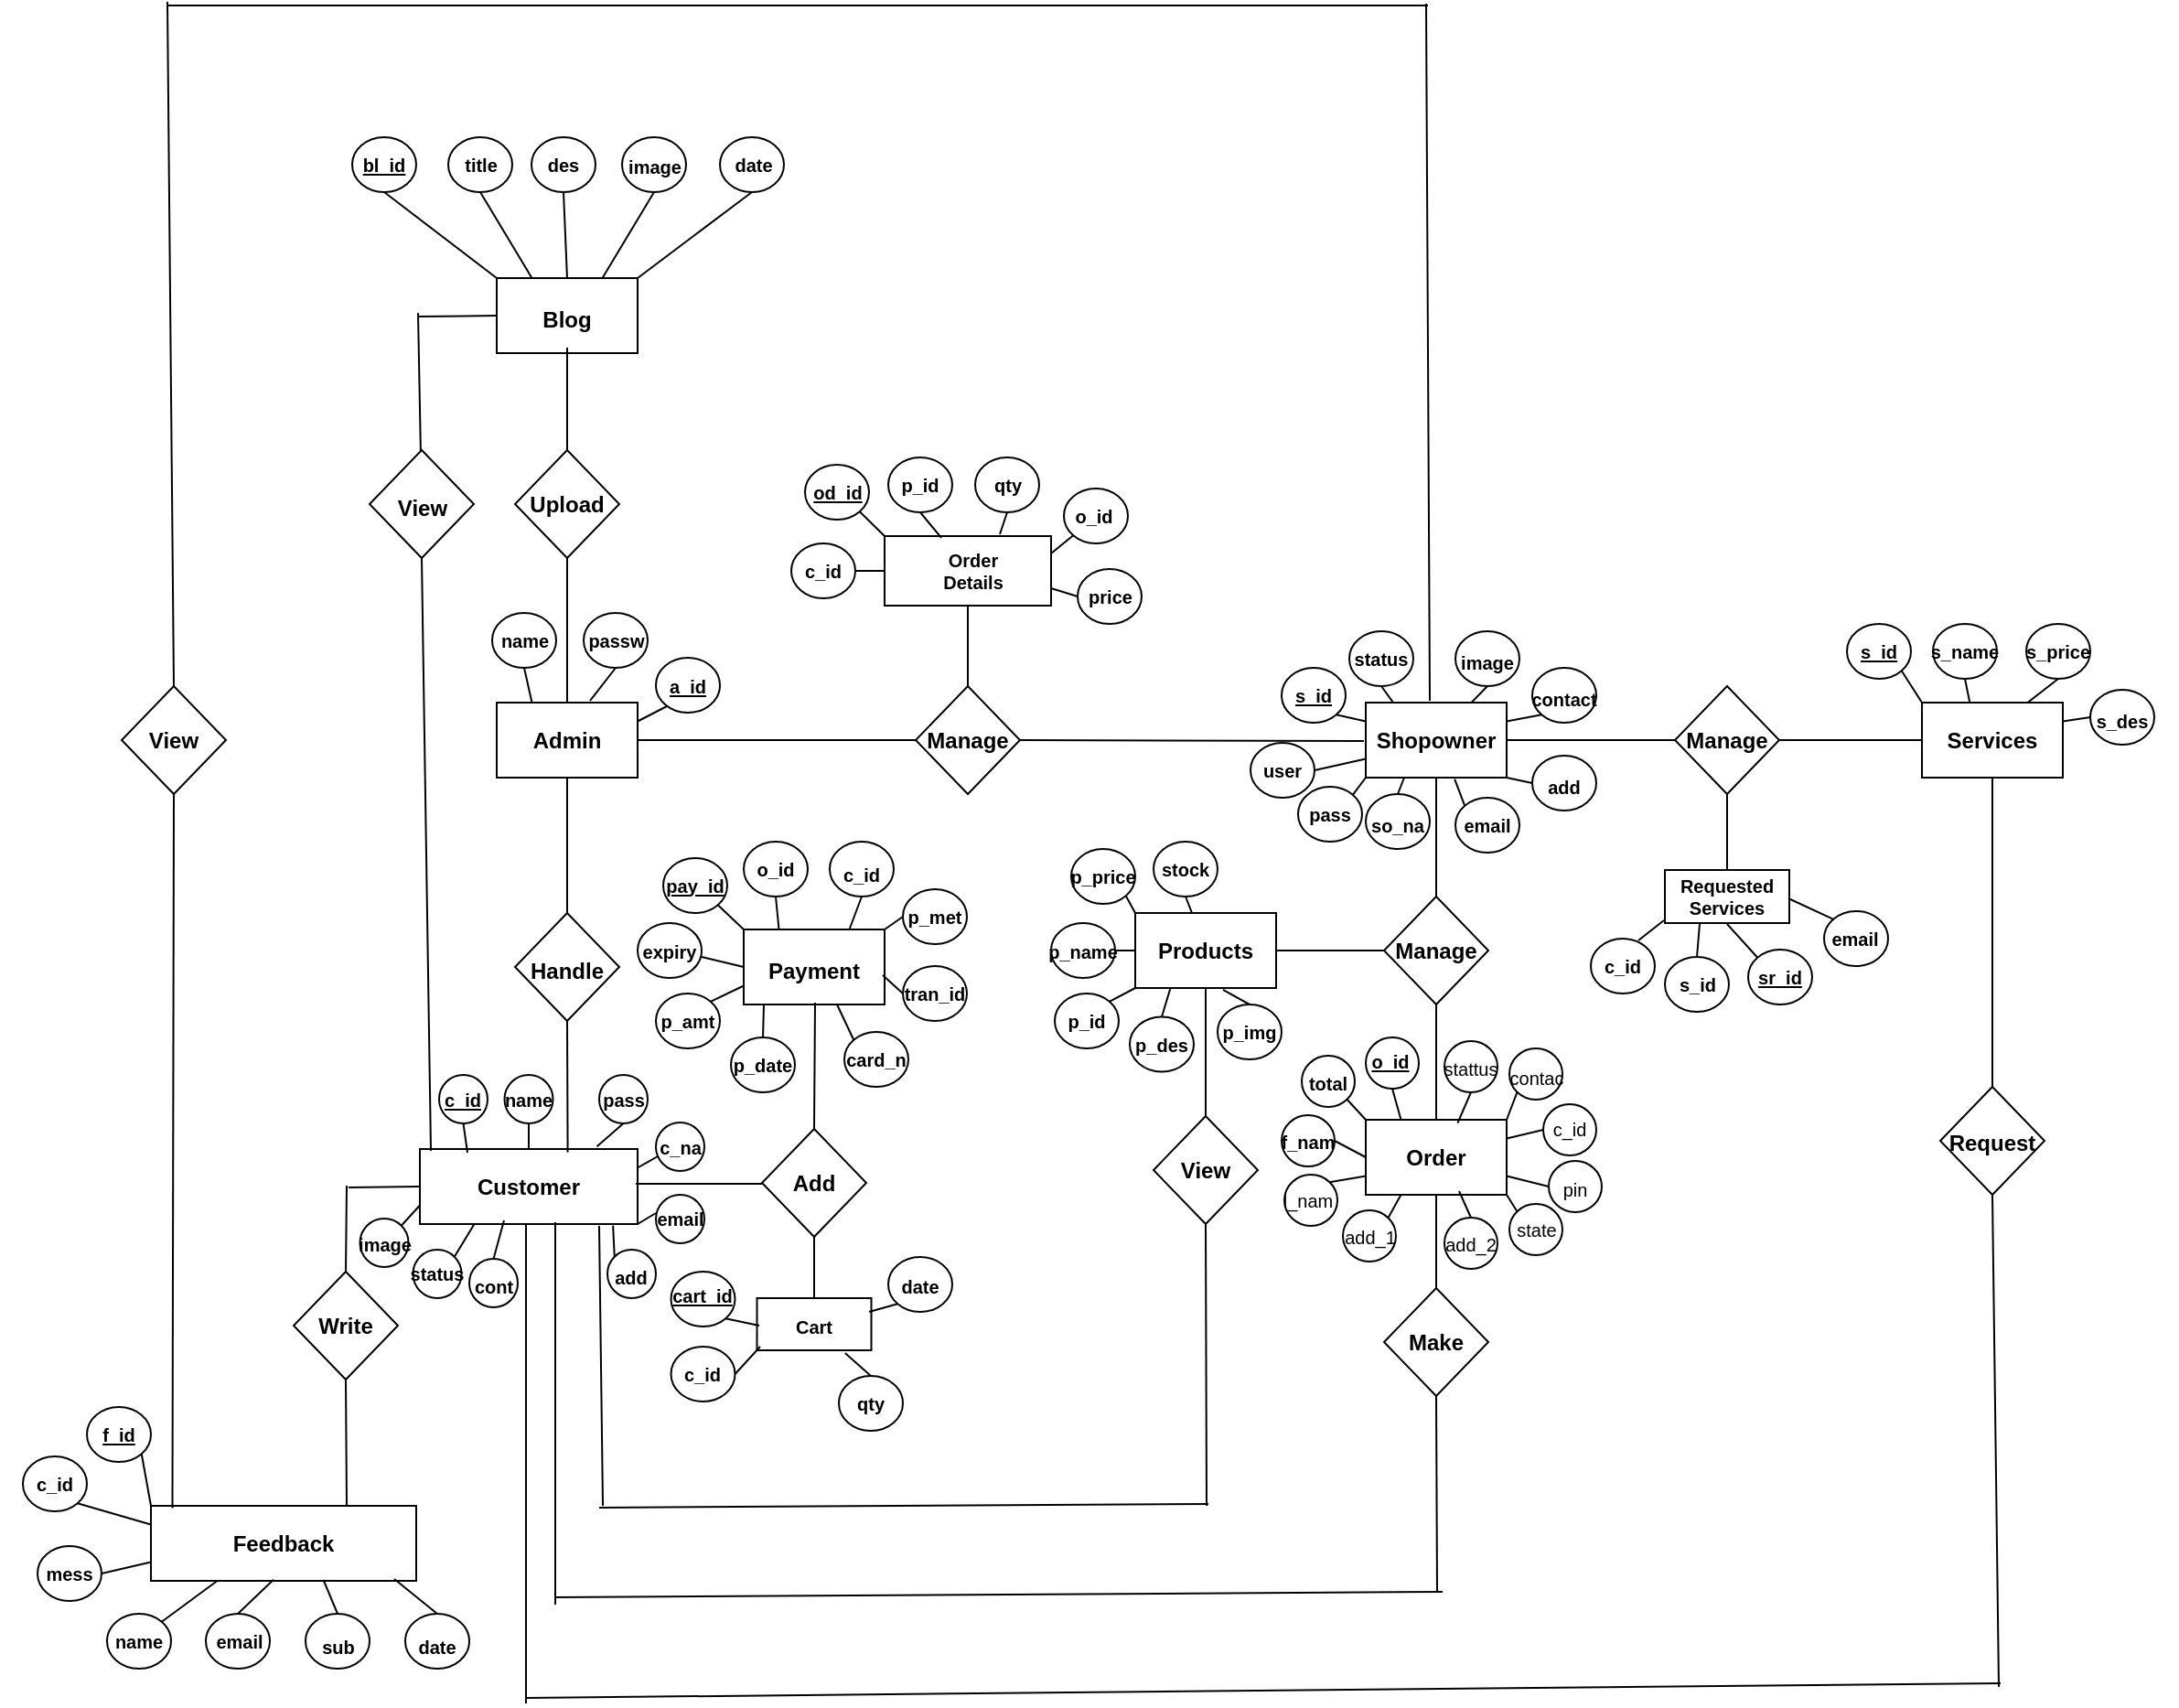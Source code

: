 <mxfile version="20.2.5" type="device"><diagram id="eqdNlKORgCFI1WufYTlo" name="Page-1"><mxGraphModel dx="3038" dy="979" grid="0" gridSize="10" guides="1" tooltips="1" connect="1" arrows="1" fold="1" page="0" pageScale="1" pageWidth="1169" pageHeight="827" math="0" shadow="0"><root><mxCell id="0"/><mxCell id="1" parent="0"/><mxCell id="YeGpNJbp0EWOM3o7JD_9-2" value="" style="rounded=0;whiteSpace=wrap;html=1;" parent="1" vertex="1"><mxGeometry x="-1542.5" y="201" width="77" height="41" as="geometry"/></mxCell><mxCell id="YeGpNJbp0EWOM3o7JD_9-3" value="" style="rhombus;whiteSpace=wrap;html=1;" parent="1" vertex="1"><mxGeometry x="-1313.5" y="192" width="57" height="59" as="geometry"/></mxCell><mxCell id="YeGpNJbp0EWOM3o7JD_9-5" value="" style="rounded=0;whiteSpace=wrap;html=1;" parent="1" vertex="1"><mxGeometry x="-1067.5" y="201" width="77" height="41" as="geometry"/></mxCell><mxCell id="YeGpNJbp0EWOM3o7JD_9-7" value="" style="rhombus;whiteSpace=wrap;html=1;" parent="1" vertex="1"><mxGeometry x="-898.5" y="192" width="57" height="59" as="geometry"/></mxCell><mxCell id="YeGpNJbp0EWOM3o7JD_9-9" value="" style="rounded=0;whiteSpace=wrap;html=1;" parent="1" vertex="1"><mxGeometry x="-763.5" y="201" width="77" height="41" as="geometry"/></mxCell><mxCell id="YeGpNJbp0EWOM3o7JD_9-10" value="" style="endArrow=none;html=1;rounded=0;exitX=1;exitY=0.5;exitDx=0;exitDy=0;entryX=0;entryY=0.5;entryDx=0;entryDy=0;" parent="1" source="YeGpNJbp0EWOM3o7JD_9-2" target="YeGpNJbp0EWOM3o7JD_9-3" edge="1"><mxGeometry width="50" height="50" relative="1" as="geometry"><mxPoint x="-1223.5" y="313" as="sourcePoint"/><mxPoint x="-1173.5" y="263" as="targetPoint"/></mxGeometry></mxCell><mxCell id="YeGpNJbp0EWOM3o7JD_9-11" value="" style="endArrow=none;html=1;rounded=0;exitX=1;exitY=0.5;exitDx=0;exitDy=0;" parent="1" source="YeGpNJbp0EWOM3o7JD_9-3" edge="1"><mxGeometry width="50" height="50" relative="1" as="geometry"><mxPoint x="-1223.5" y="313" as="sourcePoint"/><mxPoint x="-1068.5" y="222" as="targetPoint"/></mxGeometry></mxCell><mxCell id="YeGpNJbp0EWOM3o7JD_9-12" value="" style="endArrow=none;html=1;rounded=0;entryX=0;entryY=0.5;entryDx=0;entryDy=0;exitX=1;exitY=0.5;exitDx=0;exitDy=0;" parent="1" source="YeGpNJbp0EWOM3o7JD_9-5" target="YeGpNJbp0EWOM3o7JD_9-7" edge="1"><mxGeometry width="50" height="50" relative="1" as="geometry"><mxPoint x="-1223.5" y="313" as="sourcePoint"/><mxPoint x="-1173.5" y="263" as="targetPoint"/></mxGeometry></mxCell><mxCell id="YeGpNJbp0EWOM3o7JD_9-13" value="" style="endArrow=none;html=1;rounded=0;exitX=1;exitY=0.5;exitDx=0;exitDy=0;entryX=0;entryY=0.5;entryDx=0;entryDy=0;" parent="1" source="YeGpNJbp0EWOM3o7JD_9-7" target="YeGpNJbp0EWOM3o7JD_9-9" edge="1"><mxGeometry width="50" height="50" relative="1" as="geometry"><mxPoint x="-1223.5" y="313" as="sourcePoint"/><mxPoint x="-1173.5" y="263" as="targetPoint"/></mxGeometry></mxCell><mxCell id="YeGpNJbp0EWOM3o7JD_9-15" value="" style="rhombus;whiteSpace=wrap;html=1;" parent="1" vertex="1"><mxGeometry x="-1532.5" y="316" width="57" height="59" as="geometry"/></mxCell><mxCell id="YeGpNJbp0EWOM3o7JD_9-16" value="" style="rounded=0;whiteSpace=wrap;html=1;" parent="1" vertex="1"><mxGeometry x="-1407.5" y="325" width="77" height="41" as="geometry"/></mxCell><mxCell id="YeGpNJbp0EWOM3o7JD_9-17" value="" style="rhombus;whiteSpace=wrap;html=1;" parent="1" vertex="1"><mxGeometry x="-1532.5" y="63" width="57" height="59" as="geometry"/></mxCell><mxCell id="YeGpNJbp0EWOM3o7JD_9-18" value="" style="rounded=0;whiteSpace=wrap;html=1;" parent="1" vertex="1"><mxGeometry x="-1542.5" y="-31" width="77" height="41" as="geometry"/></mxCell><mxCell id="YeGpNJbp0EWOM3o7JD_9-19" value="" style="rhombus;whiteSpace=wrap;html=1;" parent="1" vertex="1"><mxGeometry x="-1612" y="63" width="57" height="59" as="geometry"/></mxCell><mxCell id="YeGpNJbp0EWOM3o7JD_9-20" value="" style="rhombus;whiteSpace=wrap;html=1;" parent="1" vertex="1"><mxGeometry x="-1747.5" y="192" width="57" height="59" as="geometry"/></mxCell><mxCell id="YeGpNJbp0EWOM3o7JD_9-21" value="" style="rhombus;whiteSpace=wrap;html=1;" parent="1" vertex="1"><mxGeometry x="-1397.5" y="434" width="57" height="59" as="geometry"/></mxCell><mxCell id="YeGpNJbp0EWOM3o7JD_9-22" value="" style="rounded=0;whiteSpace=wrap;html=1;" parent="1" vertex="1"><mxGeometry x="-1584.5" y="445" width="119" height="41" as="geometry"/></mxCell><mxCell id="YeGpNJbp0EWOM3o7JD_9-23" value="" style="rhombus;whiteSpace=wrap;html=1;" parent="1" vertex="1"><mxGeometry x="-1653.5" y="512" width="57" height="59" as="geometry"/></mxCell><mxCell id="YeGpNJbp0EWOM3o7JD_9-24" value="" style="rounded=0;whiteSpace=wrap;html=1;" parent="1" vertex="1"><mxGeometry x="-1731.5" y="640" width="145" height="41" as="geometry"/></mxCell><mxCell id="YeGpNJbp0EWOM3o7JD_9-25" value="Admin" style="text;html=1;strokeColor=none;fillColor=none;align=center;verticalAlign=middle;whiteSpace=wrap;rounded=0;fontStyle=1" parent="1" vertex="1"><mxGeometry x="-1534" y="206.5" width="60" height="30" as="geometry"/></mxCell><mxCell id="YeGpNJbp0EWOM3o7JD_9-26" value="Manage" style="text;html=1;strokeColor=none;fillColor=none;align=center;verticalAlign=middle;whiteSpace=wrap;rounded=0;fontStyle=1" parent="1" vertex="1"><mxGeometry x="-1315" y="206.5" width="60" height="30" as="geometry"/></mxCell><mxCell id="YeGpNJbp0EWOM3o7JD_9-27" value="Handle" style="text;html=1;strokeColor=none;fillColor=none;align=center;verticalAlign=middle;whiteSpace=wrap;rounded=0;fontStyle=1" parent="1" vertex="1"><mxGeometry x="-1534" y="333" width="60" height="30" as="geometry"/></mxCell><mxCell id="YeGpNJbp0EWOM3o7JD_9-28" value="Payment" style="text;html=1;strokeColor=none;fillColor=none;align=center;verticalAlign=middle;whiteSpace=wrap;rounded=0;fontStyle=1" parent="1" vertex="1"><mxGeometry x="-1399" y="333" width="60" height="30" as="geometry"/></mxCell><mxCell id="YeGpNJbp0EWOM3o7JD_9-29" value="Customer" style="text;html=1;strokeColor=none;fillColor=none;align=center;verticalAlign=middle;whiteSpace=wrap;rounded=0;fontStyle=1" parent="1" vertex="1"><mxGeometry x="-1555" y="450.5" width="60" height="30" as="geometry"/></mxCell><mxCell id="YeGpNJbp0EWOM3o7JD_9-30" value="Add" style="text;html=1;strokeColor=none;fillColor=none;align=center;verticalAlign=middle;whiteSpace=wrap;rounded=0;fontStyle=1" parent="1" vertex="1"><mxGeometry x="-1399" y="448.5" width="60" height="30" as="geometry"/></mxCell><mxCell id="YeGpNJbp0EWOM3o7JD_9-31" value="Write" style="text;html=1;strokeColor=none;fillColor=none;align=center;verticalAlign=middle;whiteSpace=wrap;rounded=0;fontStyle=1" parent="1" vertex="1"><mxGeometry x="-1655" y="526.5" width="60" height="30" as="geometry"/></mxCell><mxCell id="YeGpNJbp0EWOM3o7JD_9-32" value="Feedback" style="text;html=1;strokeColor=none;fillColor=none;align=center;verticalAlign=middle;whiteSpace=wrap;rounded=0;fontStyle=1" parent="1" vertex="1"><mxGeometry x="-1689" y="645.5" width="60" height="30" as="geometry"/></mxCell><mxCell id="YeGpNJbp0EWOM3o7JD_9-33" value="View" style="text;html=1;strokeColor=none;fillColor=none;align=center;verticalAlign=middle;whiteSpace=wrap;rounded=0;fontStyle=1" parent="1" vertex="1"><mxGeometry x="-1749" y="206.5" width="60" height="30" as="geometry"/></mxCell><mxCell id="YeGpNJbp0EWOM3o7JD_9-34" value="View" style="text;html=1;strokeColor=none;fillColor=none;align=center;verticalAlign=middle;whiteSpace=wrap;rounded=0;fontStyle=1" parent="1" vertex="1"><mxGeometry x="-1613.5" y="80" width="60" height="30" as="geometry"/></mxCell><mxCell id="YeGpNJbp0EWOM3o7JD_9-35" value="Upload" style="text;html=1;strokeColor=none;fillColor=none;align=center;verticalAlign=middle;whiteSpace=wrap;rounded=0;fontStyle=1" parent="1" vertex="1"><mxGeometry x="-1534" y="77.5" width="60" height="30" as="geometry"/></mxCell><mxCell id="YeGpNJbp0EWOM3o7JD_9-36" value="Blog" style="text;html=1;strokeColor=none;fillColor=none;align=center;verticalAlign=middle;whiteSpace=wrap;rounded=0;fontStyle=1" parent="1" vertex="1"><mxGeometry x="-1534" y="-23" width="60" height="30" as="geometry"/></mxCell><mxCell id="YeGpNJbp0EWOM3o7JD_9-37" value="Shopowner" style="text;html=1;strokeColor=none;fillColor=none;align=center;verticalAlign=middle;whiteSpace=wrap;rounded=0;fontStyle=1" parent="1" vertex="1"><mxGeometry x="-1059" y="206.5" width="60" height="30" as="geometry"/></mxCell><mxCell id="YeGpNJbp0EWOM3o7JD_9-38" value="Manage" style="text;html=1;strokeColor=none;fillColor=none;align=center;verticalAlign=middle;whiteSpace=wrap;rounded=0;fontStyle=1" parent="1" vertex="1"><mxGeometry x="-900" y="206.5" width="60" height="30" as="geometry"/></mxCell><mxCell id="YeGpNJbp0EWOM3o7JD_9-39" value="Services" style="text;html=1;strokeColor=none;fillColor=none;align=center;verticalAlign=middle;whiteSpace=wrap;rounded=0;fontStyle=1" parent="1" vertex="1"><mxGeometry x="-755" y="206.5" width="60" height="30" as="geometry"/></mxCell><mxCell id="YeGpNJbp0EWOM3o7JD_9-40" value="" style="rhombus;whiteSpace=wrap;html=1;" parent="1" vertex="1"><mxGeometry x="-1057.5" y="307" width="57" height="59" as="geometry"/></mxCell><mxCell id="YeGpNJbp0EWOM3o7JD_9-42" value="" style="rounded=0;whiteSpace=wrap;html=1;" parent="1" vertex="1"><mxGeometry x="-1067.5" y="429" width="77" height="41" as="geometry"/></mxCell><mxCell id="YeGpNJbp0EWOM3o7JD_9-43" value="" style="rounded=0;whiteSpace=wrap;html=1;" parent="1" vertex="1"><mxGeometry x="-1193.5" y="316" width="77" height="41" as="geometry"/></mxCell><mxCell id="YeGpNJbp0EWOM3o7JD_9-44" value="" style="rhombus;whiteSpace=wrap;html=1;" parent="1" vertex="1"><mxGeometry x="-1057.5" y="521" width="57" height="59" as="geometry"/></mxCell><mxCell id="YeGpNJbp0EWOM3o7JD_9-45" value="" style="rhombus;whiteSpace=wrap;html=1;" parent="1" vertex="1"><mxGeometry x="-1183.5" y="427" width="57" height="59" as="geometry"/></mxCell><mxCell id="YeGpNJbp0EWOM3o7JD_9-48" value="" style="endArrow=none;html=1;rounded=0;" parent="1" edge="1"><mxGeometry width="50" height="50" relative="1" as="geometry"><mxPoint x="-1486.5" y="487" as="sourcePoint"/><mxPoint x="-1484.5" y="640" as="targetPoint"/></mxGeometry></mxCell><mxCell id="YeGpNJbp0EWOM3o7JD_9-49" value="" style="endArrow=none;html=1;rounded=0;" parent="1" edge="1"><mxGeometry width="50" height="50" relative="1" as="geometry"><mxPoint x="-1486.5" y="641" as="sourcePoint"/><mxPoint x="-1153.5" y="639" as="targetPoint"/></mxGeometry></mxCell><mxCell id="YeGpNJbp0EWOM3o7JD_9-50" value="" style="endArrow=none;html=1;rounded=0;entryX=0.5;entryY=1;entryDx=0;entryDy=0;" parent="1" target="YeGpNJbp0EWOM3o7JD_9-45" edge="1"><mxGeometry width="50" height="50" relative="1" as="geometry"><mxPoint x="-1154.5" y="640" as="sourcePoint"/><mxPoint x="-1107.5" y="434" as="targetPoint"/></mxGeometry></mxCell><mxCell id="YeGpNJbp0EWOM3o7JD_9-51" value="" style="endArrow=none;html=1;rounded=0;entryX=0.5;entryY=1;entryDx=0;entryDy=0;exitX=0.5;exitY=0;exitDx=0;exitDy=0;" parent="1" source="YeGpNJbp0EWOM3o7JD_9-45" target="YeGpNJbp0EWOM3o7JD_9-43" edge="1"><mxGeometry width="50" height="50" relative="1" as="geometry"><mxPoint x="-1157.5" y="484" as="sourcePoint"/><mxPoint x="-1107.5" y="434" as="targetPoint"/></mxGeometry></mxCell><mxCell id="YeGpNJbp0EWOM3o7JD_9-52" value="" style="endArrow=none;html=1;rounded=0;entryX=1;entryY=0.5;entryDx=0;entryDy=0;exitX=0;exitY=0.5;exitDx=0;exitDy=0;" parent="1" source="YeGpNJbp0EWOM3o7JD_9-40" target="YeGpNJbp0EWOM3o7JD_9-43" edge="1"><mxGeometry width="50" height="50" relative="1" as="geometry"><mxPoint x="-1157.5" y="484" as="sourcePoint"/><mxPoint x="-1107.5" y="434" as="targetPoint"/></mxGeometry></mxCell><mxCell id="YeGpNJbp0EWOM3o7JD_9-53" value="" style="endArrow=none;html=1;rounded=0;entryX=0.5;entryY=1;entryDx=0;entryDy=0;exitX=0.5;exitY=0;exitDx=0;exitDy=0;" parent="1" source="YeGpNJbp0EWOM3o7JD_9-42" target="YeGpNJbp0EWOM3o7JD_9-40" edge="1"><mxGeometry width="50" height="50" relative="1" as="geometry"><mxPoint x="-1157.5" y="484" as="sourcePoint"/><mxPoint x="-1107.5" y="434" as="targetPoint"/></mxGeometry></mxCell><mxCell id="YeGpNJbp0EWOM3o7JD_9-54" value="" style="endArrow=none;html=1;rounded=0;entryX=0.5;entryY=1;entryDx=0;entryDy=0;exitX=0.5;exitY=0;exitDx=0;exitDy=0;" parent="1" source="YeGpNJbp0EWOM3o7JD_9-44" target="YeGpNJbp0EWOM3o7JD_9-42" edge="1"><mxGeometry width="50" height="50" relative="1" as="geometry"><mxPoint x="-1157.5" y="484" as="sourcePoint"/><mxPoint x="-1107.5" y="434" as="targetPoint"/></mxGeometry></mxCell><mxCell id="YeGpNJbp0EWOM3o7JD_9-55" value="" style="endArrow=none;html=1;rounded=0;" parent="1" edge="1"><mxGeometry width="50" height="50" relative="1" as="geometry"><mxPoint x="-1510.5" y="694" as="sourcePoint"/><mxPoint x="-1510.5" y="485" as="targetPoint"/></mxGeometry></mxCell><mxCell id="YeGpNJbp0EWOM3o7JD_9-56" value="" style="endArrow=none;html=1;rounded=0;" parent="1" edge="1"><mxGeometry width="50" height="50" relative="1" as="geometry"><mxPoint x="-1510.5" y="690" as="sourcePoint"/><mxPoint x="-1025.5" y="687" as="targetPoint"/></mxGeometry></mxCell><mxCell id="YeGpNJbp0EWOM3o7JD_9-57" value="" style="endArrow=none;html=1;rounded=0;entryX=0.5;entryY=1;entryDx=0;entryDy=0;" parent="1" target="YeGpNJbp0EWOM3o7JD_9-44" edge="1"><mxGeometry width="50" height="50" relative="1" as="geometry"><mxPoint x="-1028.5" y="687" as="sourcePoint"/><mxPoint x="-1107.5" y="524" as="targetPoint"/></mxGeometry></mxCell><mxCell id="YeGpNJbp0EWOM3o7JD_9-58" value="" style="rhombus;whiteSpace=wrap;html=1;" parent="1" vertex="1"><mxGeometry x="-753.5" y="411" width="57" height="59" as="geometry"/></mxCell><mxCell id="YeGpNJbp0EWOM3o7JD_9-59" value="" style="endArrow=none;html=1;rounded=0;" parent="1" edge="1"><mxGeometry width="50" height="50" relative="1" as="geometry"><mxPoint x="-1526.5" y="486" as="sourcePoint"/><mxPoint x="-1526.5" y="748" as="targetPoint"/></mxGeometry></mxCell><mxCell id="YeGpNJbp0EWOM3o7JD_9-60" value="" style="endArrow=none;html=1;rounded=0;" parent="1" edge="1"><mxGeometry width="50" height="50" relative="1" as="geometry"><mxPoint x="-1526.5" y="745" as="sourcePoint"/><mxPoint x="-720.5" y="737" as="targetPoint"/></mxGeometry></mxCell><mxCell id="YeGpNJbp0EWOM3o7JD_9-61" value="" style="endArrow=none;html=1;rounded=0;entryX=0.5;entryY=1;entryDx=0;entryDy=0;" parent="1" target="YeGpNJbp0EWOM3o7JD_9-58" edge="1"><mxGeometry width="50" height="50" relative="1" as="geometry"><mxPoint x="-721.5" y="739" as="sourcePoint"/><mxPoint x="-1107.5" y="614" as="targetPoint"/></mxGeometry></mxCell><mxCell id="YeGpNJbp0EWOM3o7JD_9-62" value="" style="endArrow=none;html=1;rounded=0;exitX=0.5;exitY=0;exitDx=0;exitDy=0;" parent="1" source="YeGpNJbp0EWOM3o7JD_9-23" edge="1"><mxGeometry width="50" height="50" relative="1" as="geometry"><mxPoint x="-1157.5" y="574" as="sourcePoint"/><mxPoint x="-1624.5" y="465" as="targetPoint"/></mxGeometry></mxCell><mxCell id="YeGpNJbp0EWOM3o7JD_9-63" value="" style="endArrow=none;html=1;rounded=0;entryX=0;entryY=0.5;entryDx=0;entryDy=0;" parent="1" target="YeGpNJbp0EWOM3o7JD_9-22" edge="1"><mxGeometry width="50" height="50" relative="1" as="geometry"><mxPoint x="-1623.5" y="466" as="sourcePoint"/><mxPoint x="-1107.5" y="524" as="targetPoint"/></mxGeometry></mxCell><mxCell id="YeGpNJbp0EWOM3o7JD_9-64" value="" style="endArrow=none;html=1;rounded=0;exitX=0.5;exitY=1;exitDx=0;exitDy=0;" parent="1" source="YeGpNJbp0EWOM3o7JD_9-23" edge="1"><mxGeometry width="50" height="50" relative="1" as="geometry"><mxPoint x="-1372.5" y="664" as="sourcePoint"/><mxPoint x="-1624.5" y="640" as="targetPoint"/></mxGeometry></mxCell><mxCell id="YeGpNJbp0EWOM3o7JD_9-65" value="" style="endArrow=none;html=1;rounded=0;exitX=0.5;exitY=1;exitDx=0;exitDy=0;entryX=0.081;entryY=0.029;entryDx=0;entryDy=0;entryPerimeter=0;" parent="1" source="YeGpNJbp0EWOM3o7JD_9-20" target="YeGpNJbp0EWOM3o7JD_9-24" edge="1"><mxGeometry width="50" height="50" relative="1" as="geometry"><mxPoint x="-1372.5" y="484" as="sourcePoint"/><mxPoint x="-1322.5" y="434" as="targetPoint"/></mxGeometry></mxCell><mxCell id="YeGpNJbp0EWOM3o7JD_9-66" value="" style="endArrow=none;html=1;rounded=0;exitX=0.5;exitY=1;exitDx=0;exitDy=0;entryX=0.5;entryY=0;entryDx=0;entryDy=0;" parent="1" source="YeGpNJbp0EWOM3o7JD_9-17" target="YeGpNJbp0EWOM3o7JD_9-2" edge="1"><mxGeometry width="50" height="50" relative="1" as="geometry"><mxPoint x="-1372.5" y="305" as="sourcePoint"/><mxPoint x="-1322.5" y="255" as="targetPoint"/></mxGeometry></mxCell><mxCell id="YeGpNJbp0EWOM3o7JD_9-67" value="" style="endArrow=none;html=1;rounded=0;exitX=0.5;exitY=1;exitDx=0;exitDy=0;entryX=0.5;entryY=0;entryDx=0;entryDy=0;" parent="1" source="YeGpNJbp0EWOM3o7JD_9-2" target="YeGpNJbp0EWOM3o7JD_9-15" edge="1"><mxGeometry width="50" height="50" relative="1" as="geometry"><mxPoint x="-1372.5" y="305" as="sourcePoint"/><mxPoint x="-1322.5" y="255" as="targetPoint"/></mxGeometry></mxCell><mxCell id="YeGpNJbp0EWOM3o7JD_9-68" value="" style="endArrow=none;html=1;rounded=0;entryX=0.5;entryY=1;entryDx=0;entryDy=0;exitX=0.679;exitY=0.044;exitDx=0;exitDy=0;exitPerimeter=0;" parent="1" source="YeGpNJbp0EWOM3o7JD_9-22" target="YeGpNJbp0EWOM3o7JD_9-15" edge="1"><mxGeometry width="50" height="50" relative="1" as="geometry"><mxPoint x="-1500.5" y="437" as="sourcePoint"/><mxPoint x="-1322.5" y="255" as="targetPoint"/></mxGeometry></mxCell><mxCell id="YeGpNJbp0EWOM3o7JD_9-70" value="" style="endArrow=none;html=1;rounded=0;exitX=0.5;exitY=0;exitDx=0;exitDy=0;" parent="1" source="YeGpNJbp0EWOM3o7JD_9-21" edge="1"><mxGeometry width="50" height="50" relative="1" as="geometry"><mxPoint x="-1372.5" y="394" as="sourcePoint"/><mxPoint x="-1368.5" y="365" as="targetPoint"/></mxGeometry></mxCell><mxCell id="YeGpNJbp0EWOM3o7JD_9-71" value="" style="endArrow=none;html=1;rounded=0;" parent="1" edge="1"><mxGeometry width="50" height="50" relative="1" as="geometry"><mxPoint x="-1466.5" y="464" as="sourcePoint"/><mxPoint x="-1397.5" y="464" as="targetPoint"/></mxGeometry></mxCell><mxCell id="YeGpNJbp0EWOM3o7JD_9-73" value="" style="endArrow=none;html=1;rounded=0;entryX=0.5;entryY=1;entryDx=0;entryDy=0;exitX=0.5;exitY=0;exitDx=0;exitDy=0;" parent="1" source="YeGpNJbp0EWOM3o7JD_9-17" target="YeGpNJbp0EWOM3o7JD_9-36" edge="1"><mxGeometry width="50" height="50" relative="1" as="geometry"><mxPoint x="-1372.5" y="125" as="sourcePoint"/><mxPoint x="-1322.5" y="75" as="targetPoint"/></mxGeometry></mxCell><mxCell id="YeGpNJbp0EWOM3o7JD_9-74" value="" style="endArrow=none;html=1;rounded=0;exitX=0;exitY=0.5;exitDx=0;exitDy=0;" parent="1" source="YeGpNJbp0EWOM3o7JD_9-18" edge="1"><mxGeometry width="50" height="50" relative="1" as="geometry"><mxPoint x="-1372.5" y="125" as="sourcePoint"/><mxPoint x="-1585.5" y="-10" as="targetPoint"/></mxGeometry></mxCell><mxCell id="YeGpNJbp0EWOM3o7JD_9-75" value="" style="endArrow=none;html=1;rounded=0;" parent="1" target="YeGpNJbp0EWOM3o7JD_9-19" edge="1"><mxGeometry width="50" height="50" relative="1" as="geometry"><mxPoint x="-1585.5" y="-12" as="sourcePoint"/><mxPoint x="-1322.5" y="164" as="targetPoint"/></mxGeometry></mxCell><mxCell id="YeGpNJbp0EWOM3o7JD_9-76" value="" style="endArrow=none;html=1;rounded=0;exitX=0.5;exitY=1;exitDx=0;exitDy=0;" parent="1" source="YeGpNJbp0EWOM3o7JD_9-19" edge="1"><mxGeometry width="50" height="50" relative="1" as="geometry"><mxPoint x="-1372.5" y="305" as="sourcePoint"/><mxPoint x="-1578.5" y="446" as="targetPoint"/></mxGeometry></mxCell><mxCell id="YeGpNJbp0EWOM3o7JD_9-77" value="" style="endArrow=none;html=1;rounded=0;" parent="1" edge="1"><mxGeometry width="50" height="50" relative="1" as="geometry"><mxPoint x="-1032.5" y="200" as="sourcePoint"/><mxPoint x="-1034.5" y="-181" as="targetPoint"/></mxGeometry></mxCell><mxCell id="YeGpNJbp0EWOM3o7JD_9-78" value="" style="endArrow=none;html=1;rounded=0;" parent="1" edge="1"><mxGeometry width="50" height="50" relative="1" as="geometry"><mxPoint x="-1722.5" y="-180" as="sourcePoint"/><mxPoint x="-1033.5" y="-180" as="targetPoint"/></mxGeometry></mxCell><mxCell id="YeGpNJbp0EWOM3o7JD_9-79" value="" style="endArrow=none;html=1;rounded=0;exitX=0.5;exitY=0;exitDx=0;exitDy=0;" parent="1" source="YeGpNJbp0EWOM3o7JD_9-20" edge="1"><mxGeometry width="50" height="50" relative="1" as="geometry"><mxPoint x="-1372.5" y="35" as="sourcePoint"/><mxPoint x="-1722.5" y="-182" as="targetPoint"/></mxGeometry></mxCell><mxCell id="YeGpNJbp0EWOM3o7JD_9-80" value="" style="endArrow=none;html=1;rounded=0;exitX=0.5;exitY=1;exitDx=0;exitDy=0;" parent="1" source="YeGpNJbp0EWOM3o7JD_9-5" target="YeGpNJbp0EWOM3o7JD_9-40" edge="1"><mxGeometry width="50" height="50" relative="1" as="geometry"><mxPoint x="-1372.5" y="394" as="sourcePoint"/><mxPoint x="-1322.5" y="344" as="targetPoint"/></mxGeometry></mxCell><mxCell id="YeGpNJbp0EWOM3o7JD_9-82" value="Products" style="text;html=1;strokeColor=none;fillColor=none;align=center;verticalAlign=middle;whiteSpace=wrap;rounded=0;fontStyle=1" parent="1" vertex="1"><mxGeometry x="-1185" y="321.5" width="60" height="30" as="geometry"/></mxCell><mxCell id="YeGpNJbp0EWOM3o7JD_9-83" value="Manage" style="text;html=1;strokeColor=none;fillColor=none;align=center;verticalAlign=middle;whiteSpace=wrap;rounded=0;fontStyle=1" parent="1" vertex="1"><mxGeometry x="-1059" y="321.5" width="60" height="30" as="geometry"/></mxCell><mxCell id="YeGpNJbp0EWOM3o7JD_9-84" value="View" style="text;html=1;strokeColor=none;fillColor=none;align=center;verticalAlign=middle;whiteSpace=wrap;rounded=0;fontStyle=1" parent="1" vertex="1"><mxGeometry x="-1185" y="441.5" width="60" height="30" as="geometry"/></mxCell><mxCell id="YeGpNJbp0EWOM3o7JD_9-85" value="Order" style="text;html=1;strokeColor=none;fillColor=none;align=center;verticalAlign=middle;whiteSpace=wrap;rounded=0;fontStyle=1" parent="1" vertex="1"><mxGeometry x="-1059" y="434.5" width="60" height="30" as="geometry"/></mxCell><mxCell id="YeGpNJbp0EWOM3o7JD_9-86" value="Make" style="text;html=1;strokeColor=none;fillColor=none;align=center;verticalAlign=middle;whiteSpace=wrap;rounded=0;fontStyle=1" parent="1" vertex="1"><mxGeometry x="-1059" y="535.5" width="60" height="30" as="geometry"/></mxCell><mxCell id="YeGpNJbp0EWOM3o7JD_9-87" value="Request" style="text;html=1;strokeColor=none;fillColor=none;align=center;verticalAlign=middle;whiteSpace=wrap;rounded=0;fontStyle=1" parent="1" vertex="1"><mxGeometry x="-755" y="427" width="60" height="30" as="geometry"/></mxCell><mxCell id="YeGpNJbp0EWOM3o7JD_9-89" value="" style="endArrow=none;html=1;rounded=0;entryX=0.5;entryY=1;entryDx=0;entryDy=0;exitX=0.5;exitY=0;exitDx=0;exitDy=0;" parent="1" source="YeGpNJbp0EWOM3o7JD_9-58" target="YeGpNJbp0EWOM3o7JD_9-9" edge="1"><mxGeometry width="50" height="50" relative="1" as="geometry"><mxPoint x="-989.5" y="484" as="sourcePoint"/><mxPoint x="-939.5" y="434" as="targetPoint"/></mxGeometry></mxCell><mxCell id="YeGpNJbp0EWOM3o7JD_9-90" value="" style="ellipse;whiteSpace=wrap;html=1;" parent="1" vertex="1"><mxGeometry x="-1569" y="-108" width="35" height="30" as="geometry"/></mxCell><mxCell id="YeGpNJbp0EWOM3o7JD_9-91" value="" style="ellipse;whiteSpace=wrap;html=1;" parent="1" vertex="1"><mxGeometry x="-1523.5" y="-108" width="35" height="30" as="geometry"/></mxCell><mxCell id="YeGpNJbp0EWOM3o7JD_9-92" value="" style="ellipse;whiteSpace=wrap;html=1;" parent="1" vertex="1"><mxGeometry x="-1474" y="-108" width="35" height="30" as="geometry"/></mxCell><mxCell id="YeGpNJbp0EWOM3o7JD_9-93" value="" style="endArrow=none;html=1;rounded=0;exitX=0.5;exitY=1;exitDx=0;exitDy=0;entryX=0.25;entryY=0;entryDx=0;entryDy=0;" parent="1" source="YeGpNJbp0EWOM3o7JD_9-90" target="YeGpNJbp0EWOM3o7JD_9-18" edge="1"><mxGeometry width="50" height="50" relative="1" as="geometry"><mxPoint x="-1362.5" y="125" as="sourcePoint"/><mxPoint x="-1530.5" y="-33" as="targetPoint"/></mxGeometry></mxCell><mxCell id="YeGpNJbp0EWOM3o7JD_9-94" value="" style="endArrow=none;html=1;rounded=0;exitX=0.5;exitY=1;exitDx=0;exitDy=0;entryX=0.5;entryY=0;entryDx=0;entryDy=0;" parent="1" source="YeGpNJbp0EWOM3o7JD_9-91" target="YeGpNJbp0EWOM3o7JD_9-18" edge="1"><mxGeometry width="50" height="50" relative="1" as="geometry"><mxPoint x="-1362.5" y="125" as="sourcePoint"/><mxPoint x="-1312.5" y="75" as="targetPoint"/></mxGeometry></mxCell><mxCell id="YeGpNJbp0EWOM3o7JD_9-95" value="" style="endArrow=none;html=1;rounded=0;exitX=0.5;exitY=1;exitDx=0;exitDy=0;entryX=0.75;entryY=0;entryDx=0;entryDy=0;" parent="1" source="YeGpNJbp0EWOM3o7JD_9-92" target="YeGpNJbp0EWOM3o7JD_9-18" edge="1"><mxGeometry width="50" height="50" relative="1" as="geometry"><mxPoint x="-1362.5" y="125" as="sourcePoint"/><mxPoint x="-1312.5" y="75" as="targetPoint"/></mxGeometry></mxCell><mxCell id="YeGpNJbp0EWOM3o7JD_9-96" value="" style="endArrow=none;html=1;rounded=0;entryX=0.5;entryY=1;entryDx=0;entryDy=0;exitX=1;exitY=0;exitDx=0;exitDy=0;" parent="1" source="YeGpNJbp0EWOM3o7JD_9-18" target="YeGpNJbp0EWOM3o7JD_9-97" edge="1"><mxGeometry width="50" height="50" relative="1" as="geometry"><mxPoint x="-1362.5" y="125" as="sourcePoint"/><mxPoint x="-1312.5" y="75" as="targetPoint"/></mxGeometry></mxCell><mxCell id="YeGpNJbp0EWOM3o7JD_9-97" value="&lt;span style=&quot;color: rgba(0, 0, 0, 0); font-family: monospace; font-size: 0px; text-align: start;&quot;&gt;%3CmxGraphModel%3E%3Croot%3E%3CmxCell%20id%3D%220%22%2F%3E%3CmxCell%20id%3D%221%22%20parent%3D%220%22%2F%3E%3CmxCell%20id%3D%222%22%20value%3D%22%22%20style%3D%22ellipse%3BwhiteSpace%3Dwrap%3Bhtml%3D1%3B%22%20vertex%3D%221%22%20parent%3D%221%22%3E%3CmxGeometry%20x%3D%22282%22%20y%3D%22-95%22%20width%3D%2235%22%20height%3D%2230%22%20as%3D%22geometry%22%2F%3E%3C%2FmxCell%3E%3C%2Froot%3E%3C%2FmxGraphModel%3E&lt;/span&gt;" style="ellipse;whiteSpace=wrap;html=1;" parent="1" vertex="1"><mxGeometry x="-1420.5" y="-108" width="35" height="30" as="geometry"/></mxCell><mxCell id="YeGpNJbp0EWOM3o7JD_9-98" value="" style="ellipse;whiteSpace=wrap;html=1;" parent="1" vertex="1"><mxGeometry x="-1621.5" y="-108" width="35" height="30" as="geometry"/></mxCell><mxCell id="YeGpNJbp0EWOM3o7JD_9-99" value="" style="endArrow=none;html=1;rounded=0;exitX=0.5;exitY=1;exitDx=0;exitDy=0;entryX=0;entryY=0;entryDx=0;entryDy=0;" parent="1" source="YeGpNJbp0EWOM3o7JD_9-98" target="YeGpNJbp0EWOM3o7JD_9-18" edge="1"><mxGeometry width="50" height="50" relative="1" as="geometry"><mxPoint x="-1362.5" y="125" as="sourcePoint"/><mxPoint x="-1312.5" y="75" as="targetPoint"/></mxGeometry></mxCell><mxCell id="YeGpNJbp0EWOM3o7JD_9-100" value="&lt;font style=&quot;font-size: 10px;&quot;&gt;&lt;u&gt;bl_id&lt;/u&gt;&lt;/font&gt;" style="text;html=1;strokeColor=none;fillColor=none;align=center;verticalAlign=middle;whiteSpace=wrap;rounded=0;fontStyle=1" parent="1" vertex="1"><mxGeometry x="-1634" y="-108" width="60" height="30" as="geometry"/></mxCell><mxCell id="YeGpNJbp0EWOM3o7JD_9-101" value="&lt;font style=&quot;font-size: 10px;&quot;&gt;title&lt;/font&gt;" style="text;html=1;strokeColor=none;fillColor=none;align=center;verticalAlign=middle;whiteSpace=wrap;rounded=0;fontStyle=1" parent="1" vertex="1"><mxGeometry x="-1581.5" y="-108" width="60" height="30" as="geometry"/></mxCell><mxCell id="YeGpNJbp0EWOM3o7JD_9-102" value="&lt;font style=&quot;font-size: 10px;&quot;&gt;des&lt;/font&gt;" style="text;html=1;strokeColor=none;fillColor=none;align=center;verticalAlign=middle;whiteSpace=wrap;rounded=0;fontStyle=1" parent="1" vertex="1"><mxGeometry x="-1536" y="-108" width="60" height="30" as="geometry"/></mxCell><mxCell id="YeGpNJbp0EWOM3o7JD_9-103" value="&lt;font style=&quot;font-size: 10px;&quot;&gt;image&lt;/font&gt;" style="text;html=1;strokeColor=none;fillColor=none;align=center;verticalAlign=middle;whiteSpace=wrap;rounded=0;fontStyle=1" parent="1" vertex="1"><mxGeometry x="-1486.5" y="-106" width="60" height="28" as="geometry"/></mxCell><mxCell id="YeGpNJbp0EWOM3o7JD_9-104" value="&lt;font style=&quot;font-size: 10px;&quot;&gt;date&lt;/font&gt;" style="text;html=1;strokeColor=none;fillColor=none;align=center;verticalAlign=middle;whiteSpace=wrap;rounded=0;fontStyle=1" parent="1" vertex="1"><mxGeometry x="-1432.5" y="-108" width="60" height="30" as="geometry"/></mxCell><mxCell id="YeGpNJbp0EWOM3o7JD_9-107" value="" style="ellipse;whiteSpace=wrap;html=1;" parent="1" vertex="1"><mxGeometry x="-1407.5" y="277" width="35" height="30" as="geometry"/></mxCell><mxCell id="YeGpNJbp0EWOM3o7JD_9-108" value="" style="ellipse;whiteSpace=wrap;html=1;" parent="1" vertex="1"><mxGeometry x="-1360.5" y="277" width="35" height="30" as="geometry"/></mxCell><mxCell id="YeGpNJbp0EWOM3o7JD_9-109" value="" style="ellipse;whiteSpace=wrap;html=1;" parent="1" vertex="1"><mxGeometry x="-1320.5" y="303" width="35" height="30" as="geometry"/></mxCell><mxCell id="YeGpNJbp0EWOM3o7JD_9-110" value="" style="ellipse;whiteSpace=wrap;html=1;" parent="1" vertex="1"><mxGeometry x="-1320.5" y="345" width="35" height="30" as="geometry"/></mxCell><mxCell id="YeGpNJbp0EWOM3o7JD_9-111" value="" style="ellipse;whiteSpace=wrap;html=1;" parent="1" vertex="1"><mxGeometry x="-1352.5" y="381" width="35" height="30" as="geometry"/></mxCell><mxCell id="YeGpNJbp0EWOM3o7JD_9-112" value="" style="ellipse;whiteSpace=wrap;html=1;" parent="1" vertex="1"><mxGeometry x="-1451.5" y="286" width="35" height="30" as="geometry"/></mxCell><mxCell id="YeGpNJbp0EWOM3o7JD_9-113" value="" style="ellipse;whiteSpace=wrap;html=1;" parent="1" vertex="1"><mxGeometry x="-1465.5" y="321.5" width="35" height="30" as="geometry"/></mxCell><mxCell id="YeGpNJbp0EWOM3o7JD_9-114" value="" style="ellipse;whiteSpace=wrap;html=1;" parent="1" vertex="1"><mxGeometry x="-1455.5" y="360" width="35" height="30" as="geometry"/></mxCell><mxCell id="YeGpNJbp0EWOM3o7JD_9-115" value="" style="ellipse;whiteSpace=wrap;html=1;" parent="1" vertex="1"><mxGeometry x="-1414.5" y="384" width="35" height="30" as="geometry"/></mxCell><mxCell id="YeGpNJbp0EWOM3o7JD_9-117" value="" style="endArrow=none;html=1;rounded=0;fontSize=10;exitX=0.5;exitY=1;exitDx=0;exitDy=0;entryX=0.25;entryY=0;entryDx=0;entryDy=0;" parent="1" source="YeGpNJbp0EWOM3o7JD_9-107" target="YeGpNJbp0EWOM3o7JD_9-16" edge="1"><mxGeometry width="50" height="50" relative="1" as="geometry"><mxPoint x="-1362.5" y="305" as="sourcePoint"/><mxPoint x="-1312.5" y="255" as="targetPoint"/></mxGeometry></mxCell><mxCell id="YeGpNJbp0EWOM3o7JD_9-118" value="" style="endArrow=none;html=1;rounded=0;fontSize=10;entryX=0.5;entryY=1;entryDx=0;entryDy=0;exitX=0.75;exitY=0;exitDx=0;exitDy=0;" parent="1" source="YeGpNJbp0EWOM3o7JD_9-16" target="YeGpNJbp0EWOM3o7JD_9-108" edge="1"><mxGeometry width="50" height="50" relative="1" as="geometry"><mxPoint x="-1362.5" y="305" as="sourcePoint"/><mxPoint x="-1312.5" y="255" as="targetPoint"/></mxGeometry></mxCell><mxCell id="YeGpNJbp0EWOM3o7JD_9-119" value="" style="endArrow=none;html=1;rounded=0;fontSize=10;exitX=1;exitY=1;exitDx=0;exitDy=0;entryX=0;entryY=0;entryDx=0;entryDy=0;" parent="1" source="YeGpNJbp0EWOM3o7JD_9-112" target="YeGpNJbp0EWOM3o7JD_9-16" edge="1"><mxGeometry width="50" height="50" relative="1" as="geometry"><mxPoint x="-1362.5" y="305" as="sourcePoint"/><mxPoint x="-1312.5" y="255" as="targetPoint"/></mxGeometry></mxCell><mxCell id="YeGpNJbp0EWOM3o7JD_9-120" value="" style="endArrow=none;html=1;rounded=0;fontSize=10;entryX=0;entryY=0.5;entryDx=0;entryDy=0;" parent="1" target="YeGpNJbp0EWOM3o7JD_9-16" edge="1"><mxGeometry width="50" height="50" relative="1" as="geometry"><mxPoint x="-1430.5" y="340" as="sourcePoint"/><mxPoint x="-1312.5" y="255" as="targetPoint"/></mxGeometry></mxCell><mxCell id="YeGpNJbp0EWOM3o7JD_9-121" value="" style="endArrow=none;html=1;rounded=0;fontSize=10;entryX=1;entryY=0;entryDx=0;entryDy=0;exitX=0;exitY=0.75;exitDx=0;exitDy=0;" parent="1" source="YeGpNJbp0EWOM3o7JD_9-16" target="YeGpNJbp0EWOM3o7JD_9-114" edge="1"><mxGeometry width="50" height="50" relative="1" as="geometry"><mxPoint x="-1362.5" y="305" as="sourcePoint"/><mxPoint x="-1312.5" y="255" as="targetPoint"/></mxGeometry></mxCell><mxCell id="YeGpNJbp0EWOM3o7JD_9-122" value="" style="endArrow=none;html=1;rounded=0;fontSize=10;exitX=0.5;exitY=0;exitDx=0;exitDy=0;" parent="1" source="YeGpNJbp0EWOM3o7JD_9-115" edge="1"><mxGeometry width="50" height="50" relative="1" as="geometry"><mxPoint x="-1362.5" y="305" as="sourcePoint"/><mxPoint x="-1396.5" y="366" as="targetPoint"/></mxGeometry></mxCell><mxCell id="YeGpNJbp0EWOM3o7JD_9-123" value="" style="endArrow=none;html=1;rounded=0;fontSize=10;entryX=0;entryY=0;entryDx=0;entryDy=0;" parent="1" target="YeGpNJbp0EWOM3o7JD_9-111" edge="1"><mxGeometry width="50" height="50" relative="1" as="geometry"><mxPoint x="-1356.5" y="366" as="sourcePoint"/><mxPoint x="-1312.5" y="255" as="targetPoint"/></mxGeometry></mxCell><mxCell id="YeGpNJbp0EWOM3o7JD_9-124" value="" style="endArrow=none;html=1;rounded=0;fontSize=10;entryX=0;entryY=0.5;entryDx=0;entryDy=0;exitX=1;exitY=0;exitDx=0;exitDy=0;" parent="1" source="YeGpNJbp0EWOM3o7JD_9-16" target="YeGpNJbp0EWOM3o7JD_9-109" edge="1"><mxGeometry width="50" height="50" relative="1" as="geometry"><mxPoint x="-1362.5" y="305" as="sourcePoint"/><mxPoint x="-1312.5" y="255" as="targetPoint"/></mxGeometry></mxCell><mxCell id="YeGpNJbp0EWOM3o7JD_9-125" value="" style="endArrow=none;html=1;rounded=0;fontSize=10;entryX=0;entryY=0.5;entryDx=0;entryDy=0;" parent="1" target="YeGpNJbp0EWOM3o7JD_9-110" edge="1"><mxGeometry width="50" height="50" relative="1" as="geometry"><mxPoint x="-1331.5" y="350" as="sourcePoint"/><mxPoint x="-1312.5" y="255" as="targetPoint"/></mxGeometry></mxCell><mxCell id="YeGpNJbp0EWOM3o7JD_9-126" value="&lt;u&gt;pay_id&lt;/u&gt;" style="text;html=1;strokeColor=none;fillColor=none;align=center;verticalAlign=middle;whiteSpace=wrap;rounded=0;fontSize=10;fontStyle=1" parent="1" vertex="1"><mxGeometry x="-1464" y="286" width="60" height="30" as="geometry"/></mxCell><mxCell id="YeGpNJbp0EWOM3o7JD_9-127" value="o_id" style="text;html=1;strokeColor=none;fillColor=none;align=center;verticalAlign=middle;whiteSpace=wrap;rounded=0;fontSize=10;fontStyle=1" parent="1" vertex="1"><mxGeometry x="-1420" y="277" width="60" height="30" as="geometry"/></mxCell><mxCell id="YeGpNJbp0EWOM3o7JD_9-128" value="c_id" style="text;html=1;strokeColor=none;fillColor=none;align=center;verticalAlign=middle;whiteSpace=wrap;rounded=0;fontSize=10;fontStyle=1" parent="1" vertex="1"><mxGeometry x="-1373" y="280" width="60" height="30" as="geometry"/></mxCell><mxCell id="YeGpNJbp0EWOM3o7JD_9-129" value="p_met" style="text;html=1;strokeColor=none;fillColor=none;align=center;verticalAlign=middle;whiteSpace=wrap;rounded=0;fontSize=10;fontStyle=1" parent="1" vertex="1"><mxGeometry x="-1333" y="303" width="60" height="30" as="geometry"/></mxCell><mxCell id="YeGpNJbp0EWOM3o7JD_9-130" value="tran_id" style="text;html=1;strokeColor=none;fillColor=none;align=center;verticalAlign=middle;whiteSpace=wrap;rounded=0;fontSize=10;fontStyle=1" parent="1" vertex="1"><mxGeometry x="-1333" y="345" width="60" height="30" as="geometry"/></mxCell><mxCell id="YeGpNJbp0EWOM3o7JD_9-131" value="expiry" style="text;html=1;strokeColor=none;fillColor=none;align=center;verticalAlign=middle;whiteSpace=wrap;rounded=0;fontSize=10;fontStyle=1" parent="1" vertex="1"><mxGeometry x="-1478" y="321.5" width="60" height="30" as="geometry"/></mxCell><mxCell id="YeGpNJbp0EWOM3o7JD_9-132" value="p_amt" style="text;html=1;strokeColor=none;fillColor=none;align=center;verticalAlign=middle;whiteSpace=wrap;rounded=0;fontSize=10;fontStyle=1" parent="1" vertex="1"><mxGeometry x="-1468" y="360" width="60" height="30" as="geometry"/></mxCell><mxCell id="YeGpNJbp0EWOM3o7JD_9-133" value="p_date" style="text;html=1;strokeColor=none;fillColor=none;align=center;verticalAlign=middle;whiteSpace=wrap;rounded=0;fontSize=10;fontStyle=1" parent="1" vertex="1"><mxGeometry x="-1427" y="384" width="60" height="30" as="geometry"/></mxCell><mxCell id="YeGpNJbp0EWOM3o7JD_9-134" value="card_n" style="text;html=1;strokeColor=none;fillColor=none;align=center;verticalAlign=middle;whiteSpace=wrap;rounded=0;fontSize=10;fontStyle=1" parent="1" vertex="1"><mxGeometry x="-1365" y="381" width="60" height="30" as="geometry"/></mxCell><mxCell id="YeGpNJbp0EWOM3o7JD_9-135" value="" style="ellipse;whiteSpace=wrap;html=1;" parent="1" vertex="1"><mxGeometry x="-1793.5" y="662" width="35" height="30" as="geometry"/></mxCell><mxCell id="YeGpNJbp0EWOM3o7JD_9-136" value="" style="ellipse;whiteSpace=wrap;html=1;" parent="1" vertex="1"><mxGeometry x="-1766.5" y="586" width="35" height="30" as="geometry"/></mxCell><mxCell id="YeGpNJbp0EWOM3o7JD_9-137" value="" style="ellipse;whiteSpace=wrap;html=1;" parent="1" vertex="1"><mxGeometry x="-1801.5" y="613" width="35" height="30" as="geometry"/></mxCell><mxCell id="YeGpNJbp0EWOM3o7JD_9-139" value="" style="ellipse;whiteSpace=wrap;html=1;" parent="1" vertex="1"><mxGeometry x="-1755.5" y="699" width="35" height="30" as="geometry"/></mxCell><mxCell id="YeGpNJbp0EWOM3o7JD_9-140" value="" style="ellipse;whiteSpace=wrap;html=1;" parent="1" vertex="1"><mxGeometry x="-1701.5" y="699" width="35" height="30" as="geometry"/></mxCell><mxCell id="YeGpNJbp0EWOM3o7JD_9-141" value="" style="ellipse;whiteSpace=wrap;html=1;" parent="1" vertex="1"><mxGeometry x="-1647" y="699" width="35" height="30" as="geometry"/></mxCell><mxCell id="YeGpNJbp0EWOM3o7JD_9-142" value="" style="ellipse;whiteSpace=wrap;html=1;" parent="1" vertex="1"><mxGeometry x="-1592.5" y="699" width="35" height="30" as="geometry"/></mxCell><mxCell id="YeGpNJbp0EWOM3o7JD_9-143" value="" style="endArrow=none;html=1;rounded=0;fontSize=10;exitX=1;exitY=1;exitDx=0;exitDy=0;entryX=0;entryY=0;entryDx=0;entryDy=0;" parent="1" source="YeGpNJbp0EWOM3o7JD_9-136" target="YeGpNJbp0EWOM3o7JD_9-24" edge="1"><mxGeometry width="50" height="50" relative="1" as="geometry"><mxPoint x="-1362.5" y="504" as="sourcePoint"/><mxPoint x="-1312.5" y="454" as="targetPoint"/></mxGeometry></mxCell><mxCell id="YeGpNJbp0EWOM3o7JD_9-144" value="" style="endArrow=none;html=1;rounded=0;fontSize=10;exitX=1;exitY=1;exitDx=0;exitDy=0;entryX=0;entryY=0.25;entryDx=0;entryDy=0;" parent="1" source="YeGpNJbp0EWOM3o7JD_9-137" target="YeGpNJbp0EWOM3o7JD_9-24" edge="1"><mxGeometry width="50" height="50" relative="1" as="geometry"><mxPoint x="-1362.5" y="504" as="sourcePoint"/><mxPoint x="-1312.5" y="454" as="targetPoint"/></mxGeometry></mxCell><mxCell id="YeGpNJbp0EWOM3o7JD_9-145" value="" style="endArrow=none;html=1;rounded=0;fontSize=10;exitX=1;exitY=0.5;exitDx=0;exitDy=0;entryX=0;entryY=0.75;entryDx=0;entryDy=0;" parent="1" source="YeGpNJbp0EWOM3o7JD_9-135" target="YeGpNJbp0EWOM3o7JD_9-24" edge="1"><mxGeometry width="50" height="50" relative="1" as="geometry"><mxPoint x="-1362.5" y="504" as="sourcePoint"/><mxPoint x="-1312.5" y="454" as="targetPoint"/></mxGeometry></mxCell><mxCell id="YeGpNJbp0EWOM3o7JD_9-147" value="" style="endArrow=none;html=1;rounded=0;fontSize=10;exitX=1;exitY=0;exitDx=0;exitDy=0;entryX=0.25;entryY=1;entryDx=0;entryDy=0;" parent="1" source="YeGpNJbp0EWOM3o7JD_9-139" target="YeGpNJbp0EWOM3o7JD_9-24" edge="1"><mxGeometry width="50" height="50" relative="1" as="geometry"><mxPoint x="-1362.5" y="504" as="sourcePoint"/><mxPoint x="-1312.5" y="454" as="targetPoint"/></mxGeometry></mxCell><mxCell id="YeGpNJbp0EWOM3o7JD_9-148" value="" style="endArrow=none;html=1;rounded=0;fontSize=10;exitX=0.5;exitY=0;exitDx=0;exitDy=0;entryX=0.462;entryY=0.985;entryDx=0;entryDy=0;entryPerimeter=0;" parent="1" source="YeGpNJbp0EWOM3o7JD_9-140" target="YeGpNJbp0EWOM3o7JD_9-24" edge="1"><mxGeometry width="50" height="50" relative="1" as="geometry"><mxPoint x="-1362.5" y="504" as="sourcePoint"/><mxPoint x="-1312.5" y="454" as="targetPoint"/></mxGeometry></mxCell><mxCell id="YeGpNJbp0EWOM3o7JD_9-149" value="" style="endArrow=none;html=1;rounded=0;fontSize=10;exitX=0.5;exitY=0;exitDx=0;exitDy=0;entryX=0.65;entryY=0.985;entryDx=0;entryDy=0;entryPerimeter=0;" parent="1" source="YeGpNJbp0EWOM3o7JD_9-141" target="YeGpNJbp0EWOM3o7JD_9-24" edge="1"><mxGeometry width="50" height="50" relative="1" as="geometry"><mxPoint x="-1362.5" y="504" as="sourcePoint"/><mxPoint x="-1312.5" y="454" as="targetPoint"/></mxGeometry></mxCell><mxCell id="YeGpNJbp0EWOM3o7JD_9-150" value="" style="endArrow=none;html=1;rounded=0;fontSize=10;exitX=0.5;exitY=0;exitDx=0;exitDy=0;" parent="1" source="YeGpNJbp0EWOM3o7JD_9-142" edge="1"><mxGeometry width="50" height="50" relative="1" as="geometry"><mxPoint x="-1362.5" y="504" as="sourcePoint"/><mxPoint x="-1598.5" y="680" as="targetPoint"/></mxGeometry></mxCell><mxCell id="YeGpNJbp0EWOM3o7JD_9-151" value="&lt;u&gt;f_id&lt;/u&gt;" style="text;html=1;strokeColor=none;fillColor=none;align=center;verticalAlign=middle;whiteSpace=wrap;rounded=0;fontSize=10;fontStyle=1" parent="1" vertex="1"><mxGeometry x="-1779" y="586" width="60" height="30" as="geometry"/></mxCell><mxCell id="YeGpNJbp0EWOM3o7JD_9-152" value="c_id" style="text;html=1;strokeColor=none;fillColor=none;align=center;verticalAlign=middle;whiteSpace=wrap;rounded=0;fontSize=10;fontStyle=1" parent="1" vertex="1"><mxGeometry x="-1814" y="613" width="60" height="30" as="geometry"/></mxCell><mxCell id="YeGpNJbp0EWOM3o7JD_9-153" value="mess" style="text;html=1;strokeColor=none;fillColor=none;align=center;verticalAlign=middle;whiteSpace=wrap;rounded=0;fontSize=10;fontStyle=1" parent="1" vertex="1"><mxGeometry x="-1806" y="662" width="60" height="30" as="geometry"/></mxCell><mxCell id="YeGpNJbp0EWOM3o7JD_9-154" value="name" style="text;html=1;strokeColor=none;fillColor=none;align=center;verticalAlign=middle;whiteSpace=wrap;rounded=0;fontSize=10;fontStyle=1" parent="1" vertex="1"><mxGeometry x="-1768" y="699" width="60" height="30" as="geometry"/></mxCell><mxCell id="YeGpNJbp0EWOM3o7JD_9-155" value="email" style="text;html=1;strokeColor=none;fillColor=none;align=center;verticalAlign=middle;whiteSpace=wrap;rounded=0;fontSize=10;fontStyle=1" parent="1" vertex="1"><mxGeometry x="-1713.5" y="699" width="60" height="30" as="geometry"/></mxCell><mxCell id="YeGpNJbp0EWOM3o7JD_9-156" value="sub" style="text;html=1;strokeColor=none;fillColor=none;align=center;verticalAlign=middle;whiteSpace=wrap;rounded=0;fontSize=10;fontStyle=1" parent="1" vertex="1"><mxGeometry x="-1659.5" y="702" width="60" height="30" as="geometry"/></mxCell><mxCell id="YeGpNJbp0EWOM3o7JD_9-157" value="date" style="text;html=1;strokeColor=none;fillColor=none;align=center;verticalAlign=middle;whiteSpace=wrap;rounded=0;fontSize=10;fontStyle=1" parent="1" vertex="1"><mxGeometry x="-1605" y="702" width="60" height="30" as="geometry"/></mxCell><mxCell id="YeGpNJbp0EWOM3o7JD_9-159" value="" style="ellipse;whiteSpace=wrap;html=1;" parent="1" vertex="1"><mxGeometry x="-1486.5" y="404.5" width="26.5" height="26.5" as="geometry"/></mxCell><mxCell id="YeGpNJbp0EWOM3o7JD_9-167" value="" style="ellipse;whiteSpace=wrap;html=1;" parent="1" vertex="1"><mxGeometry x="-1574" y="404.5" width="26.5" height="26.5" as="geometry"/></mxCell><mxCell id="YeGpNJbp0EWOM3o7JD_9-168" value="" style="ellipse;whiteSpace=wrap;html=1;" parent="1" vertex="1"><mxGeometry x="-1538.25" y="404.5" width="26.5" height="26.5" as="geometry"/></mxCell><mxCell id="YeGpNJbp0EWOM3o7JD_9-169" value="" style="ellipse;whiteSpace=wrap;html=1;" parent="1" vertex="1"><mxGeometry x="-1455.5" y="430.5" width="26.5" height="26.5" as="geometry"/></mxCell><mxCell id="YeGpNJbp0EWOM3o7JD_9-170" value="" style="ellipse;whiteSpace=wrap;html=1;" parent="1" vertex="1"><mxGeometry x="-1617.25" y="483" width="26.5" height="26.5" as="geometry"/></mxCell><mxCell id="YeGpNJbp0EWOM3o7JD_9-171" value="" style="ellipse;whiteSpace=wrap;html=1;" parent="1" vertex="1"><mxGeometry x="-1588.25" y="500" width="26.5" height="26.5" as="geometry"/></mxCell><mxCell id="YeGpNJbp0EWOM3o7JD_9-172" value="" style="ellipse;whiteSpace=wrap;html=1;" parent="1" vertex="1"><mxGeometry x="-1482" y="500" width="26.5" height="26.5" as="geometry"/></mxCell><mxCell id="YeGpNJbp0EWOM3o7JD_9-173" value="" style="ellipse;whiteSpace=wrap;html=1;" parent="1" vertex="1"><mxGeometry x="-1455.5" y="470" width="26.5" height="26.5" as="geometry"/></mxCell><mxCell id="YeGpNJbp0EWOM3o7JD_9-174" value="" style="ellipse;whiteSpace=wrap;html=1;" parent="1" vertex="1"><mxGeometry x="-1557.5" y="505" width="26.5" height="26.5" as="geometry"/></mxCell><mxCell id="YeGpNJbp0EWOM3o7JD_9-177" value="" style="endArrow=none;html=1;rounded=0;fontSize=10;exitX=1;exitY=0;exitDx=0;exitDy=0;entryX=0;entryY=0.75;entryDx=0;entryDy=0;" parent="1" source="YeGpNJbp0EWOM3o7JD_9-170" target="YeGpNJbp0EWOM3o7JD_9-22" edge="1"><mxGeometry width="50" height="50" relative="1" as="geometry"><mxPoint x="-1161.5" y="390" as="sourcePoint"/><mxPoint x="-1111.5" y="340" as="targetPoint"/></mxGeometry></mxCell><mxCell id="YeGpNJbp0EWOM3o7JD_9-178" value="" style="endArrow=none;html=1;rounded=0;fontSize=10;exitX=1;exitY=0;exitDx=0;exitDy=0;entryX=0.25;entryY=1;entryDx=0;entryDy=0;" parent="1" source="YeGpNJbp0EWOM3o7JD_9-171" target="YeGpNJbp0EWOM3o7JD_9-22" edge="1"><mxGeometry width="50" height="50" relative="1" as="geometry"><mxPoint x="-1161.5" y="390" as="sourcePoint"/><mxPoint x="-1111.5" y="340" as="targetPoint"/></mxGeometry></mxCell><mxCell id="YeGpNJbp0EWOM3o7JD_9-179" value="" style="endArrow=none;html=1;rounded=0;fontSize=10;exitX=0.5;exitY=0;exitDx=0;exitDy=0;" parent="1" source="YeGpNJbp0EWOM3o7JD_9-174" edge="1"><mxGeometry width="50" height="50" relative="1" as="geometry"><mxPoint x="-1161.5" y="390" as="sourcePoint"/><mxPoint x="-1538.5" y="484" as="targetPoint"/></mxGeometry></mxCell><mxCell id="YeGpNJbp0EWOM3o7JD_9-180" value="" style="endArrow=none;html=1;rounded=0;fontSize=10;exitX=0;exitY=0;exitDx=0;exitDy=0;entryX=0.887;entryY=1.02;entryDx=0;entryDy=0;entryPerimeter=0;" parent="1" source="YeGpNJbp0EWOM3o7JD_9-172" target="YeGpNJbp0EWOM3o7JD_9-22" edge="1"><mxGeometry width="50" height="50" relative="1" as="geometry"><mxPoint x="-1161.5" y="390" as="sourcePoint"/><mxPoint x="-1422.5" y="491" as="targetPoint"/></mxGeometry></mxCell><mxCell id="YeGpNJbp0EWOM3o7JD_9-181" value="" style="endArrow=none;html=1;rounded=0;fontSize=10;exitX=1;exitY=1;exitDx=0;exitDy=0;" parent="1" source="YeGpNJbp0EWOM3o7JD_9-22" edge="1"><mxGeometry width="50" height="50" relative="1" as="geometry"><mxPoint x="-1161.5" y="390" as="sourcePoint"/><mxPoint x="-1455.5" y="480" as="targetPoint"/></mxGeometry></mxCell><mxCell id="YeGpNJbp0EWOM3o7JD_9-182" value="" style="endArrow=none;html=1;rounded=0;fontSize=10;exitX=0.5;exitY=1;exitDx=0;exitDy=0;" parent="1" source="YeGpNJbp0EWOM3o7JD_9-167" edge="1"><mxGeometry width="50" height="50" relative="1" as="geometry"><mxPoint x="-1161.5" y="390" as="sourcePoint"/><mxPoint x="-1558.5" y="447" as="targetPoint"/></mxGeometry></mxCell><mxCell id="YeGpNJbp0EWOM3o7JD_9-183" value="" style="endArrow=none;html=1;rounded=0;fontSize=10;exitX=0.5;exitY=1;exitDx=0;exitDy=0;entryX=0.5;entryY=0;entryDx=0;entryDy=0;" parent="1" source="YeGpNJbp0EWOM3o7JD_9-168" target="YeGpNJbp0EWOM3o7JD_9-22" edge="1"><mxGeometry width="50" height="50" relative="1" as="geometry"><mxPoint x="-1161.5" y="390" as="sourcePoint"/><mxPoint x="-1111.5" y="340" as="targetPoint"/></mxGeometry></mxCell><mxCell id="YeGpNJbp0EWOM3o7JD_9-184" value="" style="endArrow=none;html=1;rounded=0;fontSize=10;exitX=0.5;exitY=1;exitDx=0;exitDy=0;entryX=0.813;entryY=-0.034;entryDx=0;entryDy=0;entryPerimeter=0;" parent="1" source="YeGpNJbp0EWOM3o7JD_9-159" target="YeGpNJbp0EWOM3o7JD_9-22" edge="1"><mxGeometry width="50" height="50" relative="1" as="geometry"><mxPoint x="-1161.5" y="390" as="sourcePoint"/><mxPoint x="-1462.5" y="470" as="targetPoint"/></mxGeometry></mxCell><mxCell id="YeGpNJbp0EWOM3o7JD_9-186" value="" style="endArrow=none;html=1;rounded=0;fontSize=10;exitX=1;exitY=0.25;exitDx=0;exitDy=0;" parent="1" source="YeGpNJbp0EWOM3o7JD_9-22" edge="1"><mxGeometry width="50" height="50" relative="1" as="geometry"><mxPoint x="-1161.5" y="390" as="sourcePoint"/><mxPoint x="-1454.5" y="449" as="targetPoint"/></mxGeometry></mxCell><mxCell id="YeGpNJbp0EWOM3o7JD_9-187" value="&lt;u&gt;c_id&lt;/u&gt;" style="text;html=1;strokeColor=none;fillColor=none;align=center;verticalAlign=middle;whiteSpace=wrap;rounded=0;fontSize=10;fontStyle=1" parent="1" vertex="1"><mxGeometry x="-1590.75" y="402.75" width="60" height="30" as="geometry"/></mxCell><mxCell id="YeGpNJbp0EWOM3o7JD_9-188" value="name" style="text;html=1;strokeColor=none;fillColor=none;align=center;verticalAlign=middle;whiteSpace=wrap;rounded=0;fontSize=10;fontStyle=1" parent="1" vertex="1"><mxGeometry x="-1555" y="402.75" width="60" height="30" as="geometry"/></mxCell><mxCell id="YeGpNJbp0EWOM3o7JD_9-189" value="pass" style="text;html=1;strokeColor=none;fillColor=none;align=center;verticalAlign=middle;whiteSpace=wrap;rounded=0;fontSize=10;fontStyle=1" parent="1" vertex="1"><mxGeometry x="-1503.25" y="402.75" width="60" height="30" as="geometry"/></mxCell><mxCell id="YeGpNJbp0EWOM3o7JD_9-190" value="c_na" style="text;html=1;strokeColor=none;fillColor=none;align=center;verticalAlign=middle;whiteSpace=wrap;rounded=0;fontSize=10;fontStyle=1" parent="1" vertex="1"><mxGeometry x="-1472.25" y="429" width="60" height="30" as="geometry"/></mxCell><mxCell id="YeGpNJbp0EWOM3o7JD_9-191" value="email" style="text;html=1;strokeColor=none;fillColor=none;align=center;verticalAlign=middle;whiteSpace=wrap;rounded=0;fontSize=10;fontStyle=1" parent="1" vertex="1"><mxGeometry x="-1472.25" y="468.25" width="60" height="30" as="geometry"/></mxCell><mxCell id="YeGpNJbp0EWOM3o7JD_9-192" value="add" style="text;html=1;strokeColor=none;fillColor=none;align=center;verticalAlign=middle;whiteSpace=wrap;rounded=0;fontSize=10;fontStyle=1" parent="1" vertex="1"><mxGeometry x="-1498.75" y="500" width="60" height="30" as="geometry"/></mxCell><mxCell id="YeGpNJbp0EWOM3o7JD_9-193" value="cont" style="text;html=1;strokeColor=none;fillColor=none;align=center;verticalAlign=middle;whiteSpace=wrap;rounded=0;fontSize=10;fontStyle=1" parent="1" vertex="1"><mxGeometry x="-1574.25" y="505" width="60" height="30" as="geometry"/></mxCell><mxCell id="YeGpNJbp0EWOM3o7JD_9-194" value="status" style="text;html=1;strokeColor=none;fillColor=none;align=center;verticalAlign=middle;whiteSpace=wrap;rounded=0;fontSize=10;fontStyle=1" parent="1" vertex="1"><mxGeometry x="-1605" y="498.25" width="60" height="30" as="geometry"/></mxCell><mxCell id="YeGpNJbp0EWOM3o7JD_9-195" value="image" style="text;html=1;strokeColor=none;fillColor=none;align=center;verticalAlign=middle;whiteSpace=wrap;rounded=0;fontSize=10;fontStyle=1" parent="1" vertex="1"><mxGeometry x="-1634" y="482" width="60.5" height="29" as="geometry"/></mxCell><mxCell id="YeGpNJbp0EWOM3o7JD_9-196" value="" style="ellipse;whiteSpace=wrap;html=1;" parent="1" vertex="1"><mxGeometry x="-1545" y="152" width="35" height="30" as="geometry"/></mxCell><mxCell id="YeGpNJbp0EWOM3o7JD_9-197" value="" style="ellipse;whiteSpace=wrap;html=1;" parent="1" vertex="1"><mxGeometry x="-1495" y="152" width="35" height="30" as="geometry"/></mxCell><mxCell id="YeGpNJbp0EWOM3o7JD_9-199" value="" style="ellipse;whiteSpace=wrap;html=1;" parent="1" vertex="1"><mxGeometry x="-1455.5" y="176.5" width="35" height="30" as="geometry"/></mxCell><mxCell id="YeGpNJbp0EWOM3o7JD_9-200" value="" style="endArrow=none;html=1;rounded=0;fontSize=10;exitX=0.5;exitY=1;exitDx=0;exitDy=0;entryX=0.25;entryY=0;entryDx=0;entryDy=0;" parent="1" source="YeGpNJbp0EWOM3o7JD_9-196" target="YeGpNJbp0EWOM3o7JD_9-2" edge="1"><mxGeometry width="50" height="50" relative="1" as="geometry"><mxPoint x="-1161.5" y="121" as="sourcePoint"/><mxPoint x="-1111.5" y="71" as="targetPoint"/></mxGeometry></mxCell><mxCell id="YeGpNJbp0EWOM3o7JD_9-201" value="" style="endArrow=none;html=1;rounded=0;fontSize=10;exitX=0.5;exitY=1;exitDx=0;exitDy=0;" parent="1" source="YeGpNJbp0EWOM3o7JD_9-197" edge="1"><mxGeometry width="50" height="50" relative="1" as="geometry"><mxPoint x="-1161.5" y="121" as="sourcePoint"/><mxPoint x="-1491.5" y="200" as="targetPoint"/></mxGeometry></mxCell><mxCell id="YeGpNJbp0EWOM3o7JD_9-202" value="" style="endArrow=none;html=1;rounded=0;fontSize=10;exitX=1;exitY=0.25;exitDx=0;exitDy=0;" parent="1" source="YeGpNJbp0EWOM3o7JD_9-2" edge="1"><mxGeometry width="50" height="50" relative="1" as="geometry"><mxPoint x="-1161.5" y="121" as="sourcePoint"/><mxPoint x="-1449.5" y="203" as="targetPoint"/></mxGeometry></mxCell><mxCell id="YeGpNJbp0EWOM3o7JD_9-204" value="name" style="text;html=1;strokeColor=none;fillColor=none;align=center;verticalAlign=middle;whiteSpace=wrap;rounded=0;fontSize=10;fontStyle=1" parent="1" vertex="1"><mxGeometry x="-1557.5" y="152" width="60" height="30" as="geometry"/></mxCell><mxCell id="YeGpNJbp0EWOM3o7JD_9-205" value="passw" style="text;html=1;strokeColor=none;fillColor=none;align=center;verticalAlign=middle;whiteSpace=wrap;rounded=0;fontSize=10;fontStyle=1" parent="1" vertex="1"><mxGeometry x="-1507.5" y="152" width="60" height="30" as="geometry"/></mxCell><mxCell id="YeGpNJbp0EWOM3o7JD_9-206" value="&lt;u&gt;a_id&lt;/u&gt;" style="text;html=1;strokeColor=none;fillColor=none;align=center;verticalAlign=middle;whiteSpace=wrap;rounded=0;fontSize=10;fontStyle=1" parent="1" vertex="1"><mxGeometry x="-1468" y="176.5" width="60" height="30" as="geometry"/></mxCell><mxCell id="YeGpNJbp0EWOM3o7JD_9-224" value="" style="ellipse;whiteSpace=wrap;html=1;" parent="1" vertex="1"><mxGeometry x="-1076.5" y="162" width="35" height="30" as="geometry"/></mxCell><mxCell id="YeGpNJbp0EWOM3o7JD_9-225" value="" style="ellipse;whiteSpace=wrap;html=1;" parent="1" vertex="1"><mxGeometry x="-1237.5" y="360" width="35" height="30" as="geometry"/></mxCell><mxCell id="YeGpNJbp0EWOM3o7JD_9-226" value="" style="ellipse;whiteSpace=wrap;html=1;" parent="1" vertex="1"><mxGeometry x="-1113.5" y="182" width="35" height="30" as="geometry"/></mxCell><mxCell id="YeGpNJbp0EWOM3o7JD_9-227" value="" style="ellipse;whiteSpace=wrap;html=1;" parent="1" vertex="1"><mxGeometry x="-1130.5" y="223" width="35" height="30" as="geometry"/></mxCell><mxCell id="YeGpNJbp0EWOM3o7JD_9-228" value="" style="ellipse;whiteSpace=wrap;html=1;" parent="1" vertex="1"><mxGeometry x="-1018.5" y="162" width="35" height="30" as="geometry"/></mxCell><mxCell id="YeGpNJbp0EWOM3o7JD_9-229" value="" style="ellipse;whiteSpace=wrap;html=1;" parent="1" vertex="1"><mxGeometry x="-976.5" y="182" width="35" height="30" as="geometry"/></mxCell><mxCell id="YeGpNJbp0EWOM3o7JD_9-230" value="" style="ellipse;whiteSpace=wrap;html=1;" parent="1" vertex="1"><mxGeometry x="-976.5" y="230" width="35" height="30" as="geometry"/></mxCell><mxCell id="YeGpNJbp0EWOM3o7JD_9-231" value="" style="ellipse;whiteSpace=wrap;html=1;" parent="1" vertex="1"><mxGeometry x="-1104.5" y="247" width="35" height="30" as="geometry"/></mxCell><mxCell id="YeGpNJbp0EWOM3o7JD_9-232" value="" style="ellipse;whiteSpace=wrap;html=1;" parent="1" vertex="1"><mxGeometry x="-1018.5" y="253" width="35" height="30" as="geometry"/></mxCell><mxCell id="YeGpNJbp0EWOM3o7JD_9-233" value="" style="ellipse;whiteSpace=wrap;html=1;" parent="1" vertex="1"><mxGeometry x="-1067.5" y="251" width="35" height="30" as="geometry"/></mxCell><mxCell id="YeGpNJbp0EWOM3o7JD_9-234" value="status" style="text;html=1;strokeColor=none;fillColor=none;align=center;verticalAlign=middle;whiteSpace=wrap;rounded=0;fontSize=10;fontStyle=1" parent="1" vertex="1"><mxGeometry x="-1089" y="162" width="60" height="30" as="geometry"/></mxCell><mxCell id="YeGpNJbp0EWOM3o7JD_9-235" value="" style="endArrow=none;html=1;rounded=0;fontSize=10;exitX=0;exitY=0.25;exitDx=0;exitDy=0;entryX=1;entryY=1;entryDx=0;entryDy=0;" parent="1" source="YeGpNJbp0EWOM3o7JD_9-5" target="YeGpNJbp0EWOM3o7JD_9-226" edge="1"><mxGeometry width="50" height="50" relative="1" as="geometry"><mxPoint x="-1161.5" y="210" as="sourcePoint"/><mxPoint x="-1111.5" y="160" as="targetPoint"/></mxGeometry></mxCell><mxCell id="YeGpNJbp0EWOM3o7JD_9-236" value="" style="endArrow=none;html=1;rounded=0;fontSize=10;exitX=1;exitY=0.5;exitDx=0;exitDy=0;entryX=0;entryY=0.75;entryDx=0;entryDy=0;" parent="1" source="YeGpNJbp0EWOM3o7JD_9-227" target="YeGpNJbp0EWOM3o7JD_9-5" edge="1"><mxGeometry width="50" height="50" relative="1" as="geometry"><mxPoint x="-1161.5" y="210" as="sourcePoint"/><mxPoint x="-1111.5" y="160" as="targetPoint"/></mxGeometry></mxCell><mxCell id="YeGpNJbp0EWOM3o7JD_9-237" value="" style="endArrow=none;html=1;rounded=0;fontSize=10;exitX=1;exitY=0;exitDx=0;exitDy=0;entryX=0;entryY=1;entryDx=0;entryDy=0;" parent="1" source="YeGpNJbp0EWOM3o7JD_9-231" target="YeGpNJbp0EWOM3o7JD_9-5" edge="1"><mxGeometry width="50" height="50" relative="1" as="geometry"><mxPoint x="-1161.5" y="210" as="sourcePoint"/><mxPoint x="-1111.5" y="160" as="targetPoint"/></mxGeometry></mxCell><mxCell id="YeGpNJbp0EWOM3o7JD_9-238" value="" style="endArrow=none;html=1;rounded=0;fontSize=10;exitX=0.5;exitY=0;exitDx=0;exitDy=0;entryX=0.273;entryY=1;entryDx=0;entryDy=0;entryPerimeter=0;" parent="1" source="YeGpNJbp0EWOM3o7JD_9-233" target="YeGpNJbp0EWOM3o7JD_9-5" edge="1"><mxGeometry width="50" height="50" relative="1" as="geometry"><mxPoint x="-1161.5" y="210" as="sourcePoint"/><mxPoint x="-1111.5" y="160" as="targetPoint"/></mxGeometry></mxCell><mxCell id="YeGpNJbp0EWOM3o7JD_9-239" value="" style="endArrow=none;html=1;rounded=0;fontSize=10;exitX=0;exitY=0;exitDx=0;exitDy=0;entryX=0.631;entryY=1.02;entryDx=0;entryDy=0;entryPerimeter=0;" parent="1" source="YeGpNJbp0EWOM3o7JD_9-232" target="YeGpNJbp0EWOM3o7JD_9-5" edge="1"><mxGeometry width="50" height="50" relative="1" as="geometry"><mxPoint x="-1168.5" y="210" as="sourcePoint"/><mxPoint x="-1111.5" y="160" as="targetPoint"/></mxGeometry></mxCell><mxCell id="YeGpNJbp0EWOM3o7JD_9-240" value="" style="endArrow=none;html=1;rounded=0;fontSize=10;exitX=0.5;exitY=1;exitDx=0;exitDy=0;entryX=0.195;entryY=0;entryDx=0;entryDy=0;entryPerimeter=0;" parent="1" source="YeGpNJbp0EWOM3o7JD_9-224" target="YeGpNJbp0EWOM3o7JD_9-5" edge="1"><mxGeometry width="50" height="50" relative="1" as="geometry"><mxPoint x="-1161.5" y="210" as="sourcePoint"/><mxPoint x="-1111.5" y="160" as="targetPoint"/></mxGeometry></mxCell><mxCell id="YeGpNJbp0EWOM3o7JD_9-241" value="" style="endArrow=none;html=1;rounded=0;fontSize=10;exitX=0.5;exitY=1;exitDx=0;exitDy=0;entryX=0.75;entryY=0;entryDx=0;entryDy=0;" parent="1" source="YeGpNJbp0EWOM3o7JD_9-228" target="YeGpNJbp0EWOM3o7JD_9-5" edge="1"><mxGeometry width="50" height="50" relative="1" as="geometry"><mxPoint x="-1161.5" y="210" as="sourcePoint"/><mxPoint x="-1111.5" y="160" as="targetPoint"/></mxGeometry></mxCell><mxCell id="YeGpNJbp0EWOM3o7JD_9-242" value="" style="endArrow=none;html=1;rounded=0;fontSize=10;exitX=0;exitY=1;exitDx=0;exitDy=0;entryX=1;entryY=0.25;entryDx=0;entryDy=0;" parent="1" source="YeGpNJbp0EWOM3o7JD_9-229" target="YeGpNJbp0EWOM3o7JD_9-5" edge="1"><mxGeometry width="50" height="50" relative="1" as="geometry"><mxPoint x="-1161.5" y="210" as="sourcePoint"/><mxPoint x="-1111.5" y="160" as="targetPoint"/></mxGeometry></mxCell><mxCell id="YeGpNJbp0EWOM3o7JD_9-243" value="" style="endArrow=none;html=1;rounded=0;fontSize=10;exitX=0;exitY=0.5;exitDx=0;exitDy=0;entryX=1;entryY=1;entryDx=0;entryDy=0;" parent="1" source="YeGpNJbp0EWOM3o7JD_9-230" target="YeGpNJbp0EWOM3o7JD_9-5" edge="1"><mxGeometry width="50" height="50" relative="1" as="geometry"><mxPoint x="-1161.5" y="210" as="sourcePoint"/><mxPoint x="-1111.5" y="160" as="targetPoint"/></mxGeometry></mxCell><mxCell id="YeGpNJbp0EWOM3o7JD_9-244" value="&lt;u&gt;s_id&lt;/u&gt;" style="text;html=1;strokeColor=none;fillColor=none;align=center;verticalAlign=middle;whiteSpace=wrap;rounded=0;fontSize=10;fontStyle=1" parent="1" vertex="1"><mxGeometry x="-1126" y="182" width="60" height="30" as="geometry"/></mxCell><mxCell id="YeGpNJbp0EWOM3o7JD_9-245" value="user" style="text;html=1;strokeColor=none;fillColor=none;align=center;verticalAlign=middle;whiteSpace=wrap;rounded=0;fontSize=10;fontStyle=1" parent="1" vertex="1"><mxGeometry x="-1143" y="223" width="60" height="30" as="geometry"/></mxCell><mxCell id="YeGpNJbp0EWOM3o7JD_9-246" value="pass" style="text;html=1;strokeColor=none;fillColor=none;align=center;verticalAlign=middle;whiteSpace=wrap;rounded=0;fontSize=10;fontStyle=1" parent="1" vertex="1"><mxGeometry x="-1117" y="247" width="60" height="30" as="geometry"/></mxCell><mxCell id="YeGpNJbp0EWOM3o7JD_9-247" value="so_na" style="text;html=1;strokeColor=none;fillColor=none;align=center;verticalAlign=middle;whiteSpace=wrap;rounded=0;fontSize=10;fontStyle=1" parent="1" vertex="1"><mxGeometry x="-1080" y="253" width="60" height="30" as="geometry"/></mxCell><mxCell id="YeGpNJbp0EWOM3o7JD_9-248" value="email" style="text;html=1;strokeColor=none;fillColor=none;align=center;verticalAlign=middle;whiteSpace=wrap;rounded=0;fontSize=10;fontStyle=1" parent="1" vertex="1"><mxGeometry x="-1031" y="253" width="60" height="30" as="geometry"/></mxCell><mxCell id="YeGpNJbp0EWOM3o7JD_9-249" value="image" style="text;html=1;strokeColor=none;fillColor=none;align=center;verticalAlign=middle;whiteSpace=wrap;rounded=0;fontSize=10;fontStyle=1" parent="1" vertex="1"><mxGeometry x="-1031" y="164" width="59.5" height="29" as="geometry"/></mxCell><mxCell id="YeGpNJbp0EWOM3o7JD_9-250" value="contact" style="text;html=1;strokeColor=none;fillColor=none;align=center;verticalAlign=middle;whiteSpace=wrap;rounded=0;fontSize=10;fontStyle=1" parent="1" vertex="1"><mxGeometry x="-989" y="184" width="60" height="30" as="geometry"/></mxCell><mxCell id="YeGpNJbp0EWOM3o7JD_9-251" value="add" style="text;html=1;strokeColor=none;fillColor=none;align=center;verticalAlign=middle;whiteSpace=wrap;rounded=0;fontSize=10;fontStyle=1" parent="1" vertex="1"><mxGeometry x="-989" y="232" width="60" height="30" as="geometry"/></mxCell><mxCell id="YeGpNJbp0EWOM3o7JD_9-253" value="" style="ellipse;whiteSpace=wrap;html=1;" parent="1" vertex="1"><mxGeometry x="-1239.5" y="321.5" width="35" height="30" as="geometry"/></mxCell><mxCell id="YeGpNJbp0EWOM3o7JD_9-254" value="" style="ellipse;whiteSpace=wrap;html=1;" parent="1" vertex="1"><mxGeometry x="-1228.5" y="281" width="35" height="30" as="geometry"/></mxCell><mxCell id="YeGpNJbp0EWOM3o7JD_9-255" value="" style="ellipse;whiteSpace=wrap;html=1;" parent="1" vertex="1"><mxGeometry x="-1196.5" y="372.75" width="35" height="30" as="geometry"/></mxCell><mxCell id="YeGpNJbp0EWOM3o7JD_9-256" value="" style="ellipse;whiteSpace=wrap;html=1;" parent="1" vertex="1"><mxGeometry x="-1183.5" y="277" width="35" height="30" as="geometry"/></mxCell><mxCell id="YeGpNJbp0EWOM3o7JD_9-258" value="" style="ellipse;whiteSpace=wrap;html=1;" parent="1" vertex="1"><mxGeometry x="-1148.5" y="366" width="35" height="30" as="geometry"/></mxCell><mxCell id="YeGpNJbp0EWOM3o7JD_9-259" value="" style="endArrow=none;html=1;rounded=0;fontSize=10;exitX=1;exitY=1;exitDx=0;exitDy=0;entryX=0;entryY=0;entryDx=0;entryDy=0;" parent="1" source="YeGpNJbp0EWOM3o7JD_9-254" target="YeGpNJbp0EWOM3o7JD_9-43" edge="1"><mxGeometry width="50" height="50" relative="1" as="geometry"><mxPoint x="-1161.5" y="301" as="sourcePoint"/><mxPoint x="-1111.5" y="251" as="targetPoint"/></mxGeometry></mxCell><mxCell id="YeGpNJbp0EWOM3o7JD_9-260" value="" style="endArrow=none;html=1;rounded=0;fontSize=10;exitX=0.5;exitY=1;exitDx=0;exitDy=0;" parent="1" source="YeGpNJbp0EWOM3o7JD_9-256" edge="1"><mxGeometry width="50" height="50" relative="1" as="geometry"><mxPoint x="-1161.5" y="301" as="sourcePoint"/><mxPoint x="-1162.5" y="316" as="targetPoint"/></mxGeometry></mxCell><mxCell id="YeGpNJbp0EWOM3o7JD_9-264" value="" style="endArrow=none;html=1;rounded=0;fontSize=10;exitX=1;exitY=0.5;exitDx=0;exitDy=0;entryX=0;entryY=0.5;entryDx=0;entryDy=0;" parent="1" source="YeGpNJbp0EWOM3o7JD_9-253" target="YeGpNJbp0EWOM3o7JD_9-43" edge="1"><mxGeometry width="50" height="50" relative="1" as="geometry"><mxPoint x="-1161.5" y="301" as="sourcePoint"/><mxPoint x="-1111.5" y="251" as="targetPoint"/></mxGeometry></mxCell><mxCell id="YeGpNJbp0EWOM3o7JD_9-265" value="" style="endArrow=none;html=1;rounded=0;fontSize=10;exitX=1;exitY=0;exitDx=0;exitDy=0;entryX=0;entryY=1;entryDx=0;entryDy=0;" parent="1" source="YeGpNJbp0EWOM3o7JD_9-225" target="YeGpNJbp0EWOM3o7JD_9-43" edge="1"><mxGeometry width="50" height="50" relative="1" as="geometry"><mxPoint x="-1161.5" y="301" as="sourcePoint"/><mxPoint x="-1111.5" y="251" as="targetPoint"/></mxGeometry></mxCell><mxCell id="YeGpNJbp0EWOM3o7JD_9-266" value="" style="endArrow=none;html=1;rounded=0;fontSize=10;exitX=0.5;exitY=0;exitDx=0;exitDy=0;entryX=0.25;entryY=1;entryDx=0;entryDy=0;" parent="1" source="YeGpNJbp0EWOM3o7JD_9-255" target="YeGpNJbp0EWOM3o7JD_9-43" edge="1"><mxGeometry width="50" height="50" relative="1" as="geometry"><mxPoint x="-1161.5" y="301" as="sourcePoint"/><mxPoint x="-1111.5" y="251" as="targetPoint"/></mxGeometry></mxCell><mxCell id="YeGpNJbp0EWOM3o7JD_9-267" value="" style="endArrow=none;html=1;rounded=0;fontSize=10;exitX=0.5;exitY=0;exitDx=0;exitDy=0;entryX=0.623;entryY=1.024;entryDx=0;entryDy=0;entryPerimeter=0;" parent="1" source="YeGpNJbp0EWOM3o7JD_9-258" target="YeGpNJbp0EWOM3o7JD_9-43" edge="1"><mxGeometry width="50" height="50" relative="1" as="geometry"><mxPoint x="-1161.5" y="301" as="sourcePoint"/><mxPoint x="-1111.5" y="251" as="targetPoint"/></mxGeometry></mxCell><mxCell id="YeGpNJbp0EWOM3o7JD_9-268" value="p_price" style="text;html=1;strokeColor=none;fillColor=none;align=center;verticalAlign=middle;whiteSpace=wrap;rounded=0;fontSize=10;fontStyle=1" parent="1" vertex="1"><mxGeometry x="-1241" y="281" width="60" height="30" as="geometry"/></mxCell><mxCell id="YeGpNJbp0EWOM3o7JD_9-269" value="stock" style="text;html=1;strokeColor=none;fillColor=none;align=center;verticalAlign=middle;whiteSpace=wrap;rounded=0;fontSize=10;fontStyle=1" parent="1" vertex="1"><mxGeometry x="-1196" y="277" width="60" height="30" as="geometry"/></mxCell><mxCell id="YeGpNJbp0EWOM3o7JD_9-271" value="p_name" style="text;html=1;strokeColor=none;fillColor=none;align=center;verticalAlign=middle;whiteSpace=wrap;rounded=0;fontSize=10;fontStyle=1" parent="1" vertex="1"><mxGeometry x="-1252" y="321.5" width="60" height="30" as="geometry"/></mxCell><mxCell id="YeGpNJbp0EWOM3o7JD_9-272" value="p_img" style="text;html=1;strokeColor=none;fillColor=none;align=center;verticalAlign=middle;whiteSpace=wrap;rounded=0;fontSize=10;fontStyle=1" parent="1" vertex="1"><mxGeometry x="-1161" y="366" width="60" height="30" as="geometry"/></mxCell><mxCell id="YeGpNJbp0EWOM3o7JD_9-273" value="p_des" style="text;html=1;strokeColor=none;fillColor=none;align=center;verticalAlign=middle;whiteSpace=wrap;rounded=0;fontSize=10;fontStyle=1" parent="1" vertex="1"><mxGeometry x="-1209" y="372.75" width="60" height="30" as="geometry"/></mxCell><mxCell id="YeGpNJbp0EWOM3o7JD_9-274" value="p_id" style="text;html=1;strokeColor=none;fillColor=none;align=center;verticalAlign=middle;whiteSpace=wrap;rounded=0;fontSize=10;fontStyle=1" parent="1" vertex="1"><mxGeometry x="-1250" y="360" width="60" height="30" as="geometry"/></mxCell><mxCell id="YeGpNJbp0EWOM3o7JD_9-275" value="" style="ellipse;whiteSpace=wrap;html=1;" parent="1" vertex="1"><mxGeometry x="-1102.5" y="394" width="29" height="28" as="geometry"/></mxCell><mxCell id="YeGpNJbp0EWOM3o7JD_9-276" value="" style="ellipse;whiteSpace=wrap;html=1;" parent="1" vertex="1"><mxGeometry x="-1113.5" y="426.5" width="29" height="28" as="geometry"/></mxCell><mxCell id="YeGpNJbp0EWOM3o7JD_9-277" value="" style="ellipse;whiteSpace=wrap;html=1;" parent="1" vertex="1"><mxGeometry x="-1067.5" y="384" width="29" height="28" as="geometry"/></mxCell><mxCell id="YeGpNJbp0EWOM3o7JD_9-278" value="" style="ellipse;whiteSpace=wrap;html=1;" parent="1" vertex="1"><mxGeometry x="-1112" y="459" width="29" height="28" as="geometry"/></mxCell><mxCell id="YeGpNJbp0EWOM3o7JD_9-279" value="" style="ellipse;whiteSpace=wrap;html=1;" parent="1" vertex="1"><mxGeometry x="-1080" y="478.5" width="29" height="28" as="geometry"/></mxCell><mxCell id="YeGpNJbp0EWOM3o7JD_9-280" value="" style="ellipse;whiteSpace=wrap;html=1;" parent="1" vertex="1"><mxGeometry x="-1024.5" y="482.5" width="29" height="28" as="geometry"/></mxCell><mxCell id="YeGpNJbp0EWOM3o7JD_9-281" value="" style="ellipse;whiteSpace=wrap;html=1;" parent="1" vertex="1"><mxGeometry x="-989" y="475" width="29" height="28" as="geometry"/></mxCell><mxCell id="YeGpNJbp0EWOM3o7JD_9-282" value="" style="ellipse;whiteSpace=wrap;html=1;" parent="1" vertex="1"><mxGeometry x="-967.5" y="451.5" width="29" height="28" as="geometry"/></mxCell><mxCell id="YeGpNJbp0EWOM3o7JD_9-283" value="" style="ellipse;whiteSpace=wrap;html=1;" parent="1" vertex="1"><mxGeometry x="-989" y="390" width="29" height="28" as="geometry"/></mxCell><mxCell id="YeGpNJbp0EWOM3o7JD_9-284" value="" style="ellipse;whiteSpace=wrap;html=1;" parent="1" vertex="1"><mxGeometry x="-1024.5" y="386" width="29" height="28" as="geometry"/></mxCell><mxCell id="YeGpNJbp0EWOM3o7JD_9-285" value="" style="ellipse;whiteSpace=wrap;html=1;" parent="1" vertex="1"><mxGeometry x="-970.5" y="420.5" width="29" height="28" as="geometry"/></mxCell><mxCell id="YeGpNJbp0EWOM3o7JD_9-287" value="" style="endArrow=none;html=1;rounded=0;fontSize=10;exitX=1;exitY=1;exitDx=0;exitDy=0;entryX=0;entryY=0;entryDx=0;entryDy=0;" parent="1" source="YeGpNJbp0EWOM3o7JD_9-275" target="YeGpNJbp0EWOM3o7JD_9-42" edge="1"><mxGeometry width="50" height="50" relative="1" as="geometry"><mxPoint x="-1091.5" y="438" as="sourcePoint"/><mxPoint x="-1041.5" y="388" as="targetPoint"/></mxGeometry></mxCell><mxCell id="YeGpNJbp0EWOM3o7JD_9-288" value="" style="endArrow=none;html=1;rounded=0;fontSize=10;exitX=1;exitY=0.5;exitDx=0;exitDy=0;entryX=0;entryY=0.5;entryDx=0;entryDy=0;" parent="1" source="YeGpNJbp0EWOM3o7JD_9-276" target="YeGpNJbp0EWOM3o7JD_9-42" edge="1"><mxGeometry width="50" height="50" relative="1" as="geometry"><mxPoint x="-1091.5" y="438" as="sourcePoint"/><mxPoint x="-1041.5" y="388" as="targetPoint"/></mxGeometry></mxCell><mxCell id="YeGpNJbp0EWOM3o7JD_9-289" value="" style="endArrow=none;html=1;rounded=0;fontSize=10;exitX=0.5;exitY=1;exitDx=0;exitDy=0;entryX=0.25;entryY=0;entryDx=0;entryDy=0;" parent="1" source="YeGpNJbp0EWOM3o7JD_9-277" target="YeGpNJbp0EWOM3o7JD_9-42" edge="1"><mxGeometry width="50" height="50" relative="1" as="geometry"><mxPoint x="-1091.5" y="438" as="sourcePoint"/><mxPoint x="-1041.5" y="388" as="targetPoint"/></mxGeometry></mxCell><mxCell id="YeGpNJbp0EWOM3o7JD_9-290" value="" style="endArrow=none;html=1;rounded=0;fontSize=10;exitX=1;exitY=0;exitDx=0;exitDy=0;entryX=0;entryY=0.75;entryDx=0;entryDy=0;" parent="1" source="YeGpNJbp0EWOM3o7JD_9-278" target="YeGpNJbp0EWOM3o7JD_9-42" edge="1"><mxGeometry width="50" height="50" relative="1" as="geometry"><mxPoint x="-1091.5" y="438" as="sourcePoint"/><mxPoint x="-1041.5" y="388" as="targetPoint"/></mxGeometry></mxCell><mxCell id="YeGpNJbp0EWOM3o7JD_9-291" value="" style="endArrow=none;html=1;rounded=0;fontSize=10;exitX=0.5;exitY=1;exitDx=0;exitDy=0;entryX=0.652;entryY=0.044;entryDx=0;entryDy=0;entryPerimeter=0;" parent="1" source="YeGpNJbp0EWOM3o7JD_9-284" target="YeGpNJbp0EWOM3o7JD_9-42" edge="1"><mxGeometry width="50" height="50" relative="1" as="geometry"><mxPoint x="-1091.5" y="438" as="sourcePoint"/><mxPoint x="-1041.5" y="388" as="targetPoint"/></mxGeometry></mxCell><mxCell id="YeGpNJbp0EWOM3o7JD_9-292" value="" style="endArrow=none;html=1;rounded=0;fontSize=10;exitX=0;exitY=1;exitDx=0;exitDy=0;entryX=1;entryY=0;entryDx=0;entryDy=0;" parent="1" source="YeGpNJbp0EWOM3o7JD_9-283" target="YeGpNJbp0EWOM3o7JD_9-42" edge="1"><mxGeometry width="50" height="50" relative="1" as="geometry"><mxPoint x="-1091.5" y="438" as="sourcePoint"/><mxPoint x="-1041.5" y="388" as="targetPoint"/></mxGeometry></mxCell><mxCell id="YeGpNJbp0EWOM3o7JD_9-293" value="" style="endArrow=none;html=1;rounded=0;fontSize=10;entryX=0;entryY=0.5;entryDx=0;entryDy=0;exitX=1;exitY=0.25;exitDx=0;exitDy=0;" parent="1" source="YeGpNJbp0EWOM3o7JD_9-42" target="YeGpNJbp0EWOM3o7JD_9-285" edge="1"><mxGeometry width="50" height="50" relative="1" as="geometry"><mxPoint x="-1091.5" y="438" as="sourcePoint"/><mxPoint x="-1041.5" y="388" as="targetPoint"/></mxGeometry></mxCell><mxCell id="YeGpNJbp0EWOM3o7JD_9-294" value="" style="endArrow=none;html=1;rounded=0;fontSize=10;exitX=1;exitY=0;exitDx=0;exitDy=0;entryX=0.25;entryY=1;entryDx=0;entryDy=0;" parent="1" source="YeGpNJbp0EWOM3o7JD_9-279" target="YeGpNJbp0EWOM3o7JD_9-42" edge="1"><mxGeometry width="50" height="50" relative="1" as="geometry"><mxPoint x="-1091.5" y="438" as="sourcePoint"/><mxPoint x="-1041.5" y="388" as="targetPoint"/></mxGeometry></mxCell><mxCell id="YeGpNJbp0EWOM3o7JD_9-295" value="" style="endArrow=none;html=1;rounded=0;fontSize=10;exitX=0.5;exitY=0;exitDx=0;exitDy=0;" parent="1" source="YeGpNJbp0EWOM3o7JD_9-280" edge="1"><mxGeometry width="50" height="50" relative="1" as="geometry"><mxPoint x="-1091.5" y="438" as="sourcePoint"/><mxPoint x="-1016.5" y="468" as="targetPoint"/></mxGeometry></mxCell><mxCell id="YeGpNJbp0EWOM3o7JD_9-296" value="" style="endArrow=none;html=1;rounded=0;fontSize=10;exitX=1;exitY=1;exitDx=0;exitDy=0;entryX=0;entryY=0;entryDx=0;entryDy=0;" parent="1" source="YeGpNJbp0EWOM3o7JD_9-42" target="YeGpNJbp0EWOM3o7JD_9-281" edge="1"><mxGeometry width="50" height="50" relative="1" as="geometry"><mxPoint x="-1091.5" y="438" as="sourcePoint"/><mxPoint x="-1041.5" y="388" as="targetPoint"/></mxGeometry></mxCell><mxCell id="YeGpNJbp0EWOM3o7JD_9-297" value="" style="endArrow=none;html=1;rounded=0;fontSize=10;exitX=0;exitY=0.5;exitDx=0;exitDy=0;entryX=1;entryY=0.75;entryDx=0;entryDy=0;" parent="1" source="YeGpNJbp0EWOM3o7JD_9-282" target="YeGpNJbp0EWOM3o7JD_9-42" edge="1"><mxGeometry width="50" height="50" relative="1" as="geometry"><mxPoint x="-1091.5" y="438" as="sourcePoint"/><mxPoint x="-1041.5" y="388" as="targetPoint"/></mxGeometry></mxCell><mxCell id="YeGpNJbp0EWOM3o7JD_9-298" value="total" style="text;html=1;strokeColor=none;fillColor=none;align=center;verticalAlign=middle;whiteSpace=wrap;rounded=0;fontSize=10;fontStyle=1" parent="1" vertex="1"><mxGeometry x="-1118" y="394" width="60" height="30" as="geometry"/></mxCell><mxCell id="YeGpNJbp0EWOM3o7JD_9-299" value="f_nam" style="text;html=1;strokeColor=none;fillColor=none;align=center;verticalAlign=middle;whiteSpace=wrap;rounded=0;fontSize=10;fontStyle=1" parent="1" vertex="1"><mxGeometry x="-1129" y="425.5" width="60" height="30" as="geometry"/></mxCell><mxCell id="YeGpNJbp0EWOM3o7JD_9-300" value="&lt;u&gt;o_id&lt;/u&gt;" style="text;html=1;strokeColor=none;fillColor=none;align=center;verticalAlign=middle;whiteSpace=wrap;rounded=0;fontSize=10;fontStyle=1" parent="1" vertex="1"><mxGeometry x="-1084.5" y="382" width="60" height="30" as="geometry"/></mxCell><mxCell id="YeGpNJbp0EWOM3o7JD_9-301" value="stattus" style="text;html=1;strokeColor=none;fillColor=none;align=center;verticalAlign=middle;whiteSpace=wrap;rounded=0;fontSize=10;" parent="1" vertex="1"><mxGeometry x="-1040" y="386" width="60" height="30" as="geometry"/></mxCell><mxCell id="YeGpNJbp0EWOM3o7JD_9-302" value="contac" style="text;html=1;strokeColor=none;fillColor=none;align=center;verticalAlign=middle;whiteSpace=wrap;rounded=0;fontSize=10;" parent="1" vertex="1"><mxGeometry x="-1004.5" y="390.5" width="60" height="30" as="geometry"/></mxCell><mxCell id="YeGpNJbp0EWOM3o7JD_9-303" value="l_nam" style="text;html=1;strokeColor=none;fillColor=none;align=center;verticalAlign=middle;whiteSpace=wrap;rounded=0;fontSize=10;" parent="1" vertex="1"><mxGeometry x="-1129" y="458" width="60" height="30" as="geometry"/></mxCell><mxCell id="YeGpNJbp0EWOM3o7JD_9-304" value="add_1" style="text;html=1;strokeColor=none;fillColor=none;align=center;verticalAlign=middle;whiteSpace=wrap;rounded=0;fontSize=10;" parent="1" vertex="1"><mxGeometry x="-1095.5" y="477.5" width="60" height="30" as="geometry"/></mxCell><mxCell id="YeGpNJbp0EWOM3o7JD_9-305" value="add_2" style="text;html=1;strokeColor=none;fillColor=none;align=center;verticalAlign=middle;whiteSpace=wrap;rounded=0;fontSize=10;" parent="1" vertex="1"><mxGeometry x="-1040" y="482" width="60" height="30" as="geometry"/></mxCell><mxCell id="YeGpNJbp0EWOM3o7JD_9-306" value="state" style="text;html=1;strokeColor=none;fillColor=none;align=center;verticalAlign=middle;whiteSpace=wrap;rounded=0;fontSize=10;" parent="1" vertex="1"><mxGeometry x="-1004.5" y="474" width="60" height="30" as="geometry"/></mxCell><mxCell id="YeGpNJbp0EWOM3o7JD_9-307" value="c_id" style="text;html=1;strokeColor=none;fillColor=none;align=center;verticalAlign=middle;whiteSpace=wrap;rounded=0;fontSize=10;" parent="1" vertex="1"><mxGeometry x="-986" y="418.5" width="60" height="30" as="geometry"/></mxCell><mxCell id="YeGpNJbp0EWOM3o7JD_9-308" value="pin" style="text;html=1;strokeColor=none;fillColor=none;align=center;verticalAlign=middle;whiteSpace=wrap;rounded=0;fontSize=10;" parent="1" vertex="1"><mxGeometry x="-983.5" y="451.5" width="60" height="30" as="geometry"/></mxCell><mxCell id="YeGpNJbp0EWOM3o7JD_9-309" value="" style="ellipse;whiteSpace=wrap;html=1;" parent="1" vertex="1"><mxGeometry x="-804.5" y="158" width="35" height="30" as="geometry"/></mxCell><mxCell id="YeGpNJbp0EWOM3o7JD_9-310" value="" style="ellipse;whiteSpace=wrap;html=1;" parent="1" vertex="1"><mxGeometry x="-757.5" y="158" width="35" height="30" as="geometry"/></mxCell><mxCell id="YeGpNJbp0EWOM3o7JD_9-311" value="" style="ellipse;whiteSpace=wrap;html=1;" parent="1" vertex="1"><mxGeometry x="-706.5" y="158" width="35" height="30" as="geometry"/></mxCell><mxCell id="YeGpNJbp0EWOM3o7JD_9-312" value="" style="ellipse;whiteSpace=wrap;html=1;" parent="1" vertex="1"><mxGeometry x="-671.5" y="194" width="35" height="30" as="geometry"/></mxCell><mxCell id="YeGpNJbp0EWOM3o7JD_9-313" value="" style="endArrow=none;html=1;rounded=0;fontSize=10;exitX=1;exitY=1;exitDx=0;exitDy=0;entryX=0;entryY=0;entryDx=0;entryDy=0;" parent="1" source="YeGpNJbp0EWOM3o7JD_9-309" target="YeGpNJbp0EWOM3o7JD_9-9" edge="1"><mxGeometry width="50" height="50" relative="1" as="geometry"><mxPoint x="-1161.5" y="169" as="sourcePoint"/><mxPoint x="-1111.5" y="119" as="targetPoint"/></mxGeometry></mxCell><mxCell id="YeGpNJbp0EWOM3o7JD_9-314" value="" style="endArrow=none;html=1;rounded=0;fontSize=10;exitX=0.5;exitY=1;exitDx=0;exitDy=0;entryX=0.34;entryY=0.005;entryDx=0;entryDy=0;entryPerimeter=0;" parent="1" source="YeGpNJbp0EWOM3o7JD_9-310" target="YeGpNJbp0EWOM3o7JD_9-9" edge="1"><mxGeometry width="50" height="50" relative="1" as="geometry"><mxPoint x="-1161.5" y="169" as="sourcePoint"/><mxPoint x="-1111.5" y="119" as="targetPoint"/></mxGeometry></mxCell><mxCell id="YeGpNJbp0EWOM3o7JD_9-315" value="" style="endArrow=none;html=1;rounded=0;fontSize=10;exitX=0.5;exitY=1;exitDx=0;exitDy=0;entryX=0.75;entryY=0;entryDx=0;entryDy=0;" parent="1" source="YeGpNJbp0EWOM3o7JD_9-311" target="YeGpNJbp0EWOM3o7JD_9-9" edge="1"><mxGeometry width="50" height="50" relative="1" as="geometry"><mxPoint x="-1161.5" y="169" as="sourcePoint"/><mxPoint x="-1111.5" y="119" as="targetPoint"/></mxGeometry></mxCell><mxCell id="YeGpNJbp0EWOM3o7JD_9-316" value="" style="endArrow=none;html=1;rounded=0;fontSize=10;exitX=0;exitY=0.5;exitDx=0;exitDy=0;entryX=1;entryY=0.25;entryDx=0;entryDy=0;" parent="1" source="YeGpNJbp0EWOM3o7JD_9-312" target="YeGpNJbp0EWOM3o7JD_9-9" edge="1"><mxGeometry width="50" height="50" relative="1" as="geometry"><mxPoint x="-1161.5" y="169" as="sourcePoint"/><mxPoint x="-1111.5" y="119" as="targetPoint"/></mxGeometry></mxCell><mxCell id="YeGpNJbp0EWOM3o7JD_9-317" value="&lt;u&gt;s_id&lt;/u&gt;" style="text;html=1;strokeColor=none;fillColor=none;align=center;verticalAlign=middle;whiteSpace=wrap;rounded=0;fontSize=10;fontStyle=1" parent="1" vertex="1"><mxGeometry x="-817" y="158" width="60" height="30" as="geometry"/></mxCell><mxCell id="YeGpNJbp0EWOM3o7JD_9-318" value="s_name" style="text;html=1;strokeColor=none;fillColor=none;align=center;verticalAlign=middle;whiteSpace=wrap;rounded=0;fontSize=10;fontStyle=1" parent="1" vertex="1"><mxGeometry x="-770" y="158" width="60" height="30" as="geometry"/></mxCell><mxCell id="YeGpNJbp0EWOM3o7JD_9-319" value="s_price" style="text;html=1;strokeColor=none;fillColor=none;align=center;verticalAlign=middle;whiteSpace=wrap;rounded=0;fontSize=10;fontStyle=1" parent="1" vertex="1"><mxGeometry x="-719" y="158" width="60" height="30" as="geometry"/></mxCell><mxCell id="YeGpNJbp0EWOM3o7JD_9-320" value="s_des" style="text;html=1;strokeColor=none;fillColor=none;align=center;verticalAlign=middle;whiteSpace=wrap;rounded=0;fontSize=10;fontStyle=1" parent="1" vertex="1"><mxGeometry x="-684" y="196" width="60" height="30" as="geometry"/></mxCell><mxCell id="YeGpNJbp0EWOM3o7JD_9-321" value="" style="rounded=0;whiteSpace=wrap;html=1;fontSize=10;" parent="1" vertex="1"><mxGeometry x="-1400.25" y="526.5" width="62.5" height="28.5" as="geometry"/></mxCell><mxCell id="YeGpNJbp0EWOM3o7JD_9-322" value="" style="endArrow=none;html=1;rounded=0;fontSize=10;exitX=0.5;exitY=1;exitDx=0;exitDy=0;entryX=0.5;entryY=0;entryDx=0;entryDy=0;" parent="1" source="YeGpNJbp0EWOM3o7JD_9-21" target="YeGpNJbp0EWOM3o7JD_9-321" edge="1"><mxGeometry width="50" height="50" relative="1" as="geometry"><mxPoint x="-1161.5" y="438" as="sourcePoint"/><mxPoint x="-1111.5" y="388" as="targetPoint"/></mxGeometry></mxCell><mxCell id="YeGpNJbp0EWOM3o7JD_9-323" value="Cart" style="text;html=1;strokeColor=none;fillColor=none;align=center;verticalAlign=middle;whiteSpace=wrap;rounded=0;fontSize=10;fontStyle=1" parent="1" vertex="1"><mxGeometry x="-1399" y="526.5" width="60" height="30" as="geometry"/></mxCell><mxCell id="YeGpNJbp0EWOM3o7JD_9-325" value="" style="ellipse;whiteSpace=wrap;html=1;" parent="1" vertex="1"><mxGeometry x="-1447.25" y="553" width="35" height="30" as="geometry"/></mxCell><mxCell id="YeGpNJbp0EWOM3o7JD_9-327" value="" style="ellipse;whiteSpace=wrap;html=1;" parent="1" vertex="1"><mxGeometry x="-1355.5" y="569" width="35" height="30" as="geometry"/></mxCell><mxCell id="YeGpNJbp0EWOM3o7JD_9-328" value="" style="ellipse;whiteSpace=wrap;html=1;" parent="1" vertex="1"><mxGeometry x="-1447.25" y="512" width="35" height="30" as="geometry"/></mxCell><mxCell id="YeGpNJbp0EWOM3o7JD_9-330" value="" style="ellipse;whiteSpace=wrap;html=1;" parent="1" vertex="1"><mxGeometry x="-1328.5" y="504" width="35" height="30" as="geometry"/></mxCell><mxCell id="YeGpNJbp0EWOM3o7JD_9-331" value="" style="endArrow=none;html=1;rounded=0;fontSize=10;exitX=1;exitY=1;exitDx=0;exitDy=0;entryX=0;entryY=0.5;entryDx=0;entryDy=0;" parent="1" source="YeGpNJbp0EWOM3o7JD_9-328" target="YeGpNJbp0EWOM3o7JD_9-323" edge="1"><mxGeometry width="50" height="50" relative="1" as="geometry"><mxPoint x="-1161.5" y="514" as="sourcePoint"/><mxPoint x="-1111.5" y="464" as="targetPoint"/></mxGeometry></mxCell><mxCell id="YeGpNJbp0EWOM3o7JD_9-332" value="" style="endArrow=none;html=1;rounded=0;fontSize=10;exitX=1;exitY=0.5;exitDx=0;exitDy=0;" parent="1" source="YeGpNJbp0EWOM3o7JD_9-325" edge="1"><mxGeometry width="50" height="50" relative="1" as="geometry"><mxPoint x="-1161.5" y="514" as="sourcePoint"/><mxPoint x="-1398.5" y="553" as="targetPoint"/></mxGeometry></mxCell><mxCell id="YeGpNJbp0EWOM3o7JD_9-334" value="" style="endArrow=none;html=1;rounded=0;fontSize=10;exitX=0.5;exitY=0;exitDx=0;exitDy=0;" parent="1" source="YeGpNJbp0EWOM3o7JD_9-327" target="YeGpNJbp0EWOM3o7JD_9-323" edge="1"><mxGeometry width="50" height="50" relative="1" as="geometry"><mxPoint x="-1161.5" y="514" as="sourcePoint"/><mxPoint x="-1111.5" y="464" as="targetPoint"/></mxGeometry></mxCell><mxCell id="YeGpNJbp0EWOM3o7JD_9-336" value="" style="endArrow=none;html=1;rounded=0;fontSize=10;exitX=1;exitY=0.25;exitDx=0;exitDy=0;entryX=0;entryY=1;entryDx=0;entryDy=0;" parent="1" source="YeGpNJbp0EWOM3o7JD_9-323" target="YeGpNJbp0EWOM3o7JD_9-330" edge="1"><mxGeometry width="50" height="50" relative="1" as="geometry"><mxPoint x="-1161.5" y="514" as="sourcePoint"/><mxPoint x="-1111.5" y="464" as="targetPoint"/></mxGeometry></mxCell><mxCell id="YeGpNJbp0EWOM3o7JD_9-337" value="&lt;u&gt;cart_id&lt;/u&gt;" style="text;html=1;strokeColor=none;fillColor=none;align=center;verticalAlign=middle;whiteSpace=wrap;rounded=0;fontSize=10;fontStyle=1" parent="1" vertex="1"><mxGeometry x="-1459.75" y="509.5" width="60" height="30" as="geometry"/></mxCell><mxCell id="YeGpNJbp0EWOM3o7JD_9-338" value="c_id" style="text;html=1;strokeColor=none;fillColor=none;align=center;verticalAlign=middle;whiteSpace=wrap;rounded=0;fontSize=10;fontStyle=1" parent="1" vertex="1"><mxGeometry x="-1460.25" y="553" width="60" height="30" as="geometry"/></mxCell><mxCell id="YeGpNJbp0EWOM3o7JD_9-339" value="date" style="text;html=1;strokeColor=none;fillColor=none;align=center;verticalAlign=middle;whiteSpace=wrap;rounded=0;fontSize=10;fontStyle=1" parent="1" vertex="1"><mxGeometry x="-1341" y="505" width="60" height="30" as="geometry"/></mxCell><mxCell id="YeGpNJbp0EWOM3o7JD_9-341" value="qty" style="text;html=1;strokeColor=none;fillColor=none;align=center;verticalAlign=middle;whiteSpace=wrap;rounded=0;fontSize=10;fontStyle=1" parent="1" vertex="1"><mxGeometry x="-1368" y="569" width="60" height="30" as="geometry"/></mxCell><mxCell id="YeGpNJbp0EWOM3o7JD_9-343" value="" style="rounded=0;whiteSpace=wrap;html=1;fontSize=10;" parent="1" vertex="1"><mxGeometry x="-904" y="292.5" width="68" height="29" as="geometry"/></mxCell><mxCell id="YeGpNJbp0EWOM3o7JD_9-344" value="" style="endArrow=none;html=1;rounded=0;fontSize=10;entryX=0.5;entryY=1;entryDx=0;entryDy=0;exitX=0.5;exitY=0;exitDx=0;exitDy=0;" parent="1" source="YeGpNJbp0EWOM3o7JD_9-343" target="YeGpNJbp0EWOM3o7JD_9-7" edge="1"><mxGeometry width="50" height="50" relative="1" as="geometry"><mxPoint x="-1161.5" y="425" as="sourcePoint"/><mxPoint x="-1111.5" y="375" as="targetPoint"/></mxGeometry></mxCell><mxCell id="YeGpNJbp0EWOM3o7JD_9-345" value="Requested Services" style="text;html=1;strokeColor=none;fillColor=none;align=center;verticalAlign=middle;whiteSpace=wrap;rounded=0;fontSize=10;fontStyle=1" parent="1" vertex="1"><mxGeometry x="-900" y="292" width="60" height="30" as="geometry"/></mxCell><mxCell id="YeGpNJbp0EWOM3o7JD_9-346" value="&lt;span style=&quot;color: rgba(0, 0, 0, 0); font-family: monospace; font-size: 0px; text-align: start;&quot;&gt;%3CmxGraphModel%3E%3Croot%3E%3CmxCell%20id%3D%220%22%2F%3E%3CmxCell%20id%3D%221%22%20parent%3D%220%22%2F%3E%3CmxCell%20id%3D%222%22%20value%3D%22%22%20style%3D%22ellipse%3BwhiteSpace%3Dwrap%3Bhtml%3D1%3B%22%20vertex%3D%221%22%20parent%3D%221%22%3E%3CmxGeometry%20x%3D%22282%22%20y%3D%22-95%22%20width%3D%2235%22%20height%3D%2230%22%20as%3D%22geometry%22%2F%3E%3C%2FmxCell%3E%3C%2Froot%3E%3C%2FmxGraphModel%3E&lt;/span&gt;" style="ellipse;whiteSpace=wrap;html=1;" parent="1" vertex="1"><mxGeometry x="-944.5" y="330" width="35" height="30" as="geometry"/></mxCell><mxCell id="YeGpNJbp0EWOM3o7JD_9-347" value="&lt;span style=&quot;color: rgba(0, 0, 0, 0); font-family: monospace; font-size: 0px; text-align: start;&quot;&gt;%3CmxGraphModel%3E%3Croot%3E%3CmxCell%20id%3D%220%22%2F%3E%3CmxCell%20id%3D%221%22%20parent%3D%220%22%2F%3E%3CmxCell%20id%3D%222%22%20value%3D%22%22%20style%3D%22ellipse%3BwhiteSpace%3Dwrap%3Bhtml%3D1%3B%22%20vertex%3D%221%22%20parent%3D%221%22%3E%3CmxGeometry%20x%3D%22282%22%20y%3D%22-95%22%20width%3D%2235%22%20height%3D%2230%22%20as%3D%22geometry%22%2F%3E%3C%2FmxCell%3E%3C%2Froot%3E%3C%2FmxGraphModel%3E&lt;/span&gt;" style="ellipse;whiteSpace=wrap;html=1;" parent="1" vertex="1"><mxGeometry x="-904" y="340" width="35" height="30" as="geometry"/></mxCell><mxCell id="YeGpNJbp0EWOM3o7JD_9-348" value="&lt;span style=&quot;color: rgba(0, 0, 0, 0); font-family: monospace; font-size: 0px; text-align: start;&quot;&gt;%3CmxGraphModel%3E%3Croot%3E%3CmxCell%20id%3D%220%22%2F%3E%3CmxCell%20id%3D%221%22%20parent%3D%220%22%2F%3E%3CmxCell%20id%3D%222%22%20value%3D%22%22%20style%3D%22ellipse%3BwhiteSpace%3Dwrap%3Bhtml%3D1%3B%22%20vertex%3D%221%22%20parent%3D%221%22%3E%3CmxGeometry%20x%3D%22282%22%20y%3D%22-95%22%20width%3D%2235%22%20height%3D%2230%22%20as%3D%22geometry%22%2F%3E%3C%2FmxCell%3E%3C%2Froot%3E%3C%2FmxGraphModel%3E&lt;/span&gt;" style="ellipse;whiteSpace=wrap;html=1;" parent="1" vertex="1"><mxGeometry x="-858.5" y="336" width="35" height="30" as="geometry"/></mxCell><mxCell id="YeGpNJbp0EWOM3o7JD_9-349" value="&lt;span style=&quot;color: rgba(0, 0, 0, 0); font-family: monospace; font-size: 0px; text-align: start;&quot;&gt;%3CmxGraphModel%3E%3Croot%3E%3CmxCell%20id%3D%220%22%2F%3E%3CmxCell%20id%3D%221%22%20parent%3D%220%22%2F%3E%3CmxCell%20id%3D%222%22%20value%3D%22%22%20style%3D%22ellipse%3BwhiteSpace%3Dwrap%3Bhtml%3D1%3B%22%20vertex%3D%221%22%20parent%3D%221%22%3E%3CmxGeometry%20x%3D%22282%22%20y%3D%22-95%22%20width%3D%2235%22%20height%3D%2230%22%20as%3D%22geometry%22%2F%3E%3C%2FmxCell%3E%3C%2Froot%3E%3C%2FmxGraphModel%3E&lt;/span&gt;" style="ellipse;whiteSpace=wrap;html=1;" parent="1" vertex="1"><mxGeometry x="-817" y="315" width="35" height="30" as="geometry"/></mxCell><mxCell id="YeGpNJbp0EWOM3o7JD_9-350" value="" style="endArrow=none;html=1;rounded=0;fontSize=10;exitX=0.743;exitY=0.033;exitDx=0;exitDy=0;exitPerimeter=0;" parent="1" source="YeGpNJbp0EWOM3o7JD_9-346" edge="1"><mxGeometry width="50" height="50" relative="1" as="geometry"><mxPoint x="-1161.5" y="239" as="sourcePoint"/><mxPoint x="-904.5" y="320" as="targetPoint"/></mxGeometry></mxCell><mxCell id="YeGpNJbp0EWOM3o7JD_9-351" value="" style="endArrow=none;html=1;rounded=0;fontSize=10;exitX=0.5;exitY=0;exitDx=0;exitDy=0;entryX=0.25;entryY=1;entryDx=0;entryDy=0;" parent="1" source="YeGpNJbp0EWOM3o7JD_9-347" target="YeGpNJbp0EWOM3o7JD_9-345" edge="1"><mxGeometry width="50" height="50" relative="1" as="geometry"><mxPoint x="-1161.5" y="239" as="sourcePoint"/><mxPoint x="-1111.5" y="189" as="targetPoint"/></mxGeometry></mxCell><mxCell id="YeGpNJbp0EWOM3o7JD_9-352" value="" style="endArrow=none;html=1;rounded=0;fontSize=10;exitX=0;exitY=0;exitDx=0;exitDy=0;entryX=0.5;entryY=1;entryDx=0;entryDy=0;" parent="1" source="YeGpNJbp0EWOM3o7JD_9-348" target="YeGpNJbp0EWOM3o7JD_9-345" edge="1"><mxGeometry width="50" height="50" relative="1" as="geometry"><mxPoint x="-1161.5" y="239" as="sourcePoint"/><mxPoint x="-1111.5" y="189" as="targetPoint"/></mxGeometry></mxCell><mxCell id="YeGpNJbp0EWOM3o7JD_9-353" value="" style="endArrow=none;html=1;rounded=0;fontSize=10;exitX=0;exitY=0;exitDx=0;exitDy=0;" parent="1" source="YeGpNJbp0EWOM3o7JD_9-349" edge="1"><mxGeometry width="50" height="50" relative="1" as="geometry"><mxPoint x="-1161.5" y="239" as="sourcePoint"/><mxPoint x="-836.5" y="308" as="targetPoint"/></mxGeometry></mxCell><mxCell id="YeGpNJbp0EWOM3o7JD_9-354" value="c_id" style="text;html=1;strokeColor=none;fillColor=none;align=center;verticalAlign=middle;whiteSpace=wrap;rounded=0;fontSize=10;fontStyle=1" parent="1" vertex="1"><mxGeometry x="-957" y="330" width="60" height="30" as="geometry"/></mxCell><mxCell id="YeGpNJbp0EWOM3o7JD_9-355" value="s_id" style="text;html=1;strokeColor=none;fillColor=none;align=center;verticalAlign=middle;whiteSpace=wrap;rounded=0;fontSize=10;fontStyle=1" parent="1" vertex="1"><mxGeometry x="-916.5" y="340" width="60" height="30" as="geometry"/></mxCell><mxCell id="YeGpNJbp0EWOM3o7JD_9-356" value="&lt;u&gt;sr_id&lt;/u&gt;" style="text;html=1;strokeColor=none;fillColor=none;align=center;verticalAlign=middle;whiteSpace=wrap;rounded=0;fontSize=10;fontStyle=1" parent="1" vertex="1"><mxGeometry x="-871" y="336" width="60" height="30" as="geometry"/></mxCell><mxCell id="YeGpNJbp0EWOM3o7JD_9-357" value="email" style="text;html=1;strokeColor=none;fillColor=none;align=center;verticalAlign=middle;whiteSpace=wrap;rounded=0;fontSize=10;fontStyle=1" parent="1" vertex="1"><mxGeometry x="-830" y="315" width="60" height="30" as="geometry"/></mxCell><mxCell id="YeGpNJbp0EWOM3o7JD_9-358" value="" style="rounded=0;whiteSpace=wrap;html=1;fontSize=10;" parent="1" vertex="1"><mxGeometry x="-1330.5" y="110" width="91" height="38" as="geometry"/></mxCell><mxCell id="YeGpNJbp0EWOM3o7JD_9-359" value="Order Details" style="text;html=1;strokeColor=none;fillColor=none;align=center;verticalAlign=middle;whiteSpace=wrap;rounded=0;fontSize=10;fontStyle=1" parent="1" vertex="1"><mxGeometry x="-1314.5" y="114" width="64" height="30" as="geometry"/></mxCell><mxCell id="YeGpNJbp0EWOM3o7JD_9-360" value="" style="endArrow=none;html=1;rounded=0;fontSize=10;exitX=0.5;exitY=1;exitDx=0;exitDy=0;entryX=0.5;entryY=0;entryDx=0;entryDy=0;" parent="1" source="YeGpNJbp0EWOM3o7JD_9-358" target="YeGpNJbp0EWOM3o7JD_9-3" edge="1"><mxGeometry width="50" height="50" relative="1" as="geometry"><mxPoint x="-1161.5" y="233" as="sourcePoint"/><mxPoint x="-1111.5" y="183" as="targetPoint"/></mxGeometry></mxCell><mxCell id="YeGpNJbp0EWOM3o7JD_9-361" value="&lt;span style=&quot;color: rgba(0, 0, 0, 0); font-family: monospace; font-size: 0px; text-align: start;&quot;&gt;%3CmxGraphModel%3E%3Croot%3E%3CmxCell%20id%3D%220%22%2F%3E%3CmxCell%20id%3D%221%22%20parent%3D%220%22%2F%3E%3CmxCell%20id%3D%222%22%20value%3D%22%22%20style%3D%22ellipse%3BwhiteSpace%3Dwrap%3Bhtml%3D1%3B%22%20vertex%3D%221%22%20parent%3D%221%22%3E%3CmxGeometry%20x%3D%22282%22%20y%3D%22-95%22%20width%3D%2235%22%20height%3D%2230%22%20as%3D%22geometry%22%2F%3E%3C%2FmxCell%3E%3C%2Froot%3E%3C%2FmxGraphModel%3E&lt;/span&gt;" style="ellipse;whiteSpace=wrap;html=1;" parent="1" vertex="1"><mxGeometry x="-1374" y="71" width="35" height="30" as="geometry"/></mxCell><mxCell id="YeGpNJbp0EWOM3o7JD_9-362" value="&lt;span style=&quot;color: rgba(0, 0, 0, 0); font-family: monospace; font-size: 0px; text-align: start;&quot;&gt;%3CmxGraphModel%3E%3Croot%3E%3CmxCell%20id%3D%220%22%2F%3E%3CmxCell%20id%3D%221%22%20parent%3D%220%22%2F%3E%3CmxCell%20id%3D%222%22%20value%3D%22%22%20style%3D%22ellipse%3BwhiteSpace%3Dwrap%3Bhtml%3D1%3B%22%20vertex%3D%221%22%20parent%3D%221%22%3E%3CmxGeometry%20x%3D%22282%22%20y%3D%22-95%22%20width%3D%2235%22%20height%3D%2230%22%20as%3D%22geometry%22%2F%3E%3C%2FmxCell%3E%3C%2Froot%3E%3C%2FmxGraphModel%3E&lt;/span&gt;" style="ellipse;whiteSpace=wrap;html=1;" parent="1" vertex="1"><mxGeometry x="-1328.5" y="67" width="35" height="30" as="geometry"/></mxCell><mxCell id="YeGpNJbp0EWOM3o7JD_9-363" value="&lt;span style=&quot;color: rgba(0, 0, 0, 0); font-family: monospace; font-size: 0px; text-align: start;&quot;&gt;%3CmxGraphModel%3E%3Croot%3E%3CmxCell%20id%3D%220%22%2F%3E%3CmxCell%20id%3D%221%22%20parent%3D%220%22%2F%3E%3CmxCell%20id%3D%222%22%20value%3D%22%22%20style%3D%22ellipse%3BwhiteSpace%3Dwrap%3Bhtml%3D1%3B%22%20vertex%3D%221%22%20parent%3D%221%22%3E%3CmxGeometry%20x%3D%22282%22%20y%3D%22-95%22%20width%3D%2235%22%20height%3D%2230%22%20as%3D%22geometry%22%2F%3E%3C%2FmxCell%3E%3C%2Froot%3E%3C%2FmxGraphModel%3E&lt;/span&gt;" style="ellipse;whiteSpace=wrap;html=1;" parent="1" vertex="1"><mxGeometry x="-1381.5" y="114" width="35" height="30" as="geometry"/></mxCell><mxCell id="YeGpNJbp0EWOM3o7JD_9-364" value="&lt;span style=&quot;color: rgba(0, 0, 0, 0); font-family: monospace; font-size: 0px; text-align: start;&quot;&gt;%3CmxGraphModel%3E%3Croot%3E%3CmxCell%20id%3D%220%22%2F%3E%3CmxCell%20id%3D%221%22%20parent%3D%220%22%2F%3E%3CmxCell%20id%3D%222%22%20value%3D%22%22%20style%3D%22ellipse%3BwhiteSpace%3Dwrap%3Bhtml%3D1%3B%22%20vertex%3D%221%22%20parent%3D%221%22%3E%3CmxGeometry%20x%3D%22282%22%20y%3D%22-95%22%20width%3D%2235%22%20height%3D%2230%22%20as%3D%22geometry%22%2F%3E%3C%2FmxCell%3E%3C%2Froot%3E%3C%2FmxGraphModel%3E&lt;/span&gt;" style="ellipse;whiteSpace=wrap;html=1;" parent="1" vertex="1"><mxGeometry x="-1281" y="67" width="35" height="30" as="geometry"/></mxCell><mxCell id="YeGpNJbp0EWOM3o7JD_9-365" value="&lt;span style=&quot;color: rgba(0, 0, 0, 0); font-family: monospace; font-size: 0px; text-align: start;&quot;&gt;%3CmxGraphModel%3E%3Croot%3E%3CmxCell%20id%3D%220%22%2F%3E%3CmxCell%20id%3D%221%22%20parent%3D%220%22%2F%3E%3CmxCell%20id%3D%222%22%20value%3D%22%22%20style%3D%22ellipse%3BwhiteSpace%3Dwrap%3Bhtml%3D1%3B%22%20vertex%3D%221%22%20parent%3D%221%22%3E%3CmxGeometry%20x%3D%22282%22%20y%3D%22-95%22%20width%3D%2235%22%20height%3D%2230%22%20as%3D%22geometry%22%2F%3E%3C%2FmxCell%3E%3C%2Froot%3E%3C%2FmxGraphModel%3E&lt;/span&gt;" style="ellipse;whiteSpace=wrap;html=1;" parent="1" vertex="1"><mxGeometry x="-1232.5" y="84" width="35" height="30" as="geometry"/></mxCell><mxCell id="YeGpNJbp0EWOM3o7JD_9-366" value="&lt;span style=&quot;color: rgba(0, 0, 0, 0); font-family: monospace; font-size: 0px; text-align: start;&quot;&gt;%3CmxGraphModel%3E%3Croot%3E%3CmxCell%20id%3D%220%22%2F%3E%3CmxCell%20id%3D%221%22%20parent%3D%220%22%2F%3E%3CmxCell%20id%3D%222%22%20value%3D%22%22%20style%3D%22ellipse%3BwhiteSpace%3Dwrap%3Bhtml%3D1%3B%22%20vertex%3D%221%22%20parent%3D%221%22%3E%3CmxGeometry%20x%3D%22282%22%20y%3D%22-95%22%20width%3D%2235%22%20height%3D%2230%22%20as%3D%22geometry%22%2F%3E%3C%2FmxCell%3E%3C%2Froot%3E%3C%2FmxGraphModel%3E&lt;/span&gt;" style="ellipse;whiteSpace=wrap;html=1;" parent="1" vertex="1"><mxGeometry x="-1225" y="128" width="35" height="30" as="geometry"/></mxCell><mxCell id="YeGpNJbp0EWOM3o7JD_9-367" value="" style="endArrow=none;html=1;rounded=0;fontSize=10;exitX=1;exitY=0.5;exitDx=0;exitDy=0;entryX=0;entryY=0.5;entryDx=0;entryDy=0;" parent="1" source="YeGpNJbp0EWOM3o7JD_9-363" target="YeGpNJbp0EWOM3o7JD_9-358" edge="1"><mxGeometry width="50" height="50" relative="1" as="geometry"><mxPoint x="-1161.5" y="143" as="sourcePoint"/><mxPoint x="-1111.5" y="93" as="targetPoint"/></mxGeometry></mxCell><mxCell id="YeGpNJbp0EWOM3o7JD_9-368" value="" style="endArrow=none;html=1;rounded=0;fontSize=10;exitX=1;exitY=0.75;exitDx=0;exitDy=0;entryX=0;entryY=0.5;entryDx=0;entryDy=0;" parent="1" source="YeGpNJbp0EWOM3o7JD_9-358" target="YeGpNJbp0EWOM3o7JD_9-366" edge="1"><mxGeometry width="50" height="50" relative="1" as="geometry"><mxPoint x="-1161.5" y="143" as="sourcePoint"/><mxPoint x="-1111.5" y="93" as="targetPoint"/></mxGeometry></mxCell><mxCell id="YeGpNJbp0EWOM3o7JD_9-369" value="" style="endArrow=none;html=1;rounded=0;fontSize=10;exitX=1;exitY=0.25;exitDx=0;exitDy=0;entryX=0;entryY=1;entryDx=0;entryDy=0;" parent="1" source="YeGpNJbp0EWOM3o7JD_9-358" target="YeGpNJbp0EWOM3o7JD_9-365" edge="1"><mxGeometry width="50" height="50" relative="1" as="geometry"><mxPoint x="-1161.5" y="143" as="sourcePoint"/><mxPoint x="-1111.5" y="93" as="targetPoint"/></mxGeometry></mxCell><mxCell id="YeGpNJbp0EWOM3o7JD_9-370" value="" style="endArrow=none;html=1;rounded=0;fontSize=10;exitX=0.5;exitY=1;exitDx=0;exitDy=0;" parent="1" source="YeGpNJbp0EWOM3o7JD_9-364" edge="1"><mxGeometry width="50" height="50" relative="1" as="geometry"><mxPoint x="-1161.5" y="143" as="sourcePoint"/><mxPoint x="-1267.5" y="109" as="targetPoint"/></mxGeometry></mxCell><mxCell id="YeGpNJbp0EWOM3o7JD_9-371" value="" style="endArrow=none;html=1;rounded=0;fontSize=10;exitX=1;exitY=1;exitDx=0;exitDy=0;entryX=0;entryY=0;entryDx=0;entryDy=0;" parent="1" source="YeGpNJbp0EWOM3o7JD_9-361" target="YeGpNJbp0EWOM3o7JD_9-358" edge="1"><mxGeometry width="50" height="50" relative="1" as="geometry"><mxPoint x="-1161.5" y="143" as="sourcePoint"/><mxPoint x="-1111.5" y="93" as="targetPoint"/></mxGeometry></mxCell><mxCell id="YeGpNJbp0EWOM3o7JD_9-372" value="" style="endArrow=none;html=1;rounded=0;fontSize=10;exitX=0.5;exitY=1;exitDx=0;exitDy=0;entryX=0.341;entryY=0.026;entryDx=0;entryDy=0;entryPerimeter=0;" parent="1" source="YeGpNJbp0EWOM3o7JD_9-362" target="YeGpNJbp0EWOM3o7JD_9-358" edge="1"><mxGeometry width="50" height="50" relative="1" as="geometry"><mxPoint x="-1161.5" y="143" as="sourcePoint"/><mxPoint x="-1305.5" y="104" as="targetPoint"/></mxGeometry></mxCell><mxCell id="YeGpNJbp0EWOM3o7JD_9-373" value="&lt;u&gt;od_id&lt;/u&gt;" style="text;html=1;strokeColor=none;fillColor=none;align=center;verticalAlign=middle;whiteSpace=wrap;rounded=0;fontSize=10;fontStyle=1" parent="1" vertex="1"><mxGeometry x="-1386.5" y="71" width="60" height="30" as="geometry"/></mxCell><mxCell id="YeGpNJbp0EWOM3o7JD_9-374" value="c_id" style="text;html=1;strokeColor=none;fillColor=none;align=center;verticalAlign=middle;whiteSpace=wrap;rounded=0;fontSize=10;fontStyle=1" parent="1" vertex="1"><mxGeometry x="-1394" y="114" width="60" height="30" as="geometry"/></mxCell><mxCell id="YeGpNJbp0EWOM3o7JD_9-375" value="p_id" style="text;html=1;strokeColor=none;fillColor=none;align=center;verticalAlign=middle;whiteSpace=wrap;rounded=0;fontSize=10;fontStyle=1" parent="1" vertex="1"><mxGeometry x="-1341" y="67" width="60" height="30" as="geometry"/></mxCell><mxCell id="YeGpNJbp0EWOM3o7JD_9-377" value="qty" style="text;html=1;strokeColor=none;fillColor=none;align=center;verticalAlign=middle;whiteSpace=wrap;rounded=0;fontSize=10;fontStyle=1" parent="1" vertex="1"><mxGeometry x="-1293.5" y="67" width="60" height="30" as="geometry"/></mxCell><mxCell id="YeGpNJbp0EWOM3o7JD_9-378" value="o_id" style="text;html=1;strokeColor=none;fillColor=none;align=center;verticalAlign=middle;whiteSpace=wrap;rounded=0;fontSize=10;fontStyle=1" parent="1" vertex="1"><mxGeometry x="-1246" y="84" width="60" height="30" as="geometry"/></mxCell><mxCell id="YeGpNJbp0EWOM3o7JD_9-379" value="price" style="text;html=1;strokeColor=none;fillColor=none;align=center;verticalAlign=middle;whiteSpace=wrap;rounded=0;fontSize=10;fontStyle=1" parent="1" vertex="1"><mxGeometry x="-1237.5" y="128" width="60" height="30" as="geometry"/></mxCell></root></mxGraphModel></diagram></mxfile>